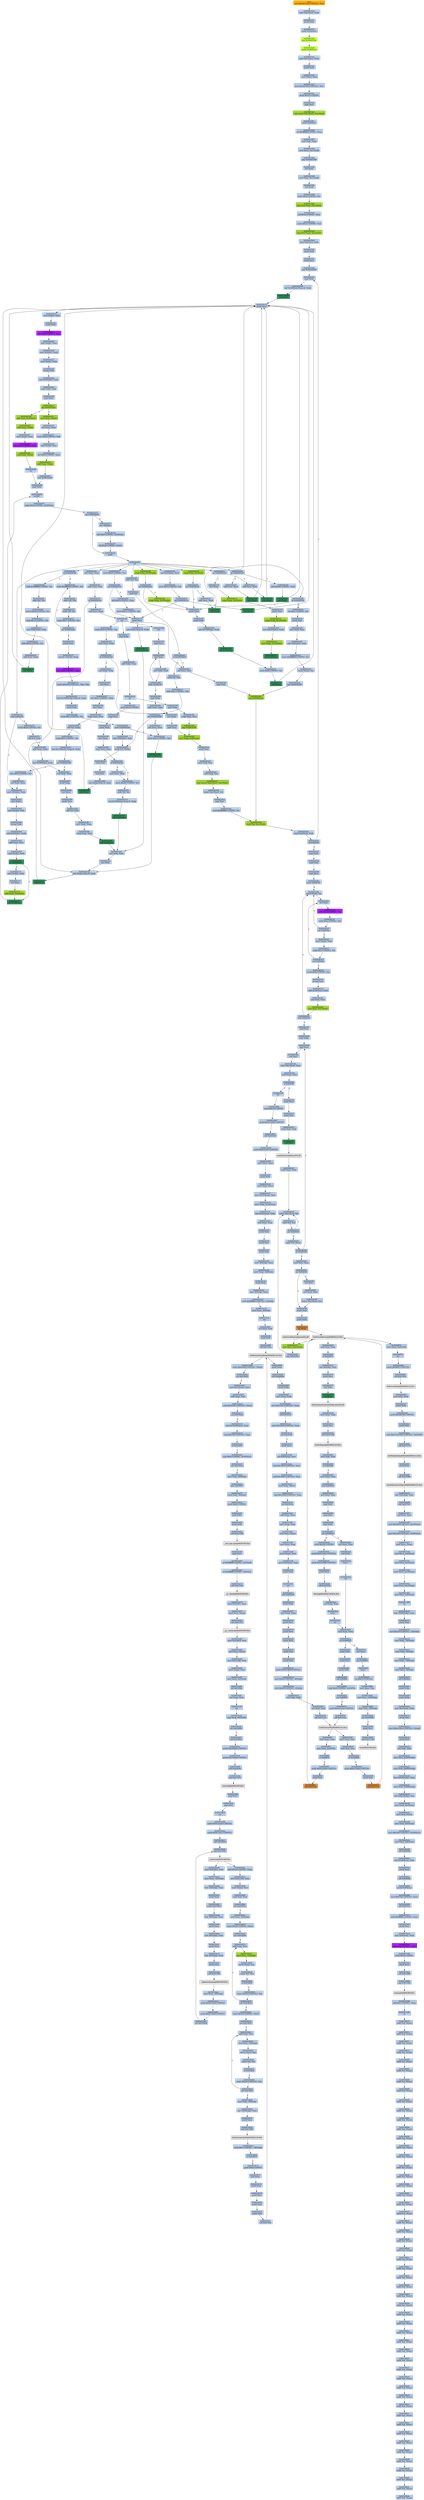 strict digraph G {
	graph [bgcolor=transparent,
		name=G
	];
	node [color=lightsteelblue,
		fillcolor=lightsteelblue,
		shape=rectangle,
		style=filled
	];
	a0x00401018movl_0x4011b0UINT32_esi	[color=lightgrey,
		fillcolor=orange,
		label="start\nmovl $0x4011b0<UINT32>, %esi"];
	a0x0040101dlodsl_ds_esi__eax	[label="0x0040101d\nlodsl %ds:(%esi), %eax"];
	a0x00401018movl_0x4011b0UINT32_esi -> a0x0040101dlodsl_ds_esi__eax	[color="#000000"];
	a0x0040101epushl_eax	[label="0x0040101e\npushl %eax"];
	a0x0040101dlodsl_ds_esi__eax -> a0x0040101epushl_eax	[color="#000000"];
	a0x0040101fpushl_0x34esi_	[label="0x0040101f\npushl 0x34(%esi)"];
	a0x0040101epushl_eax -> a0x0040101fpushl_0x34esi_	[color="#000000"];
	a0x00401022jmp_0x004010a0	[color=olivedrab1,
		fillcolor=olivedrab1,
		label="0x00401022\njmp 0x004010a0"];
	a0x0040101fpushl_0x34esi_ -> a0x00401022jmp_0x004010a0	[color="#000000"];
	a0x004010a0pushl_0x38esi_	[color=olivedrab1,
		fillcolor=olivedrab1,
		label="0x004010a0\npushl 0x38(%esi)"];
	a0x00401022jmp_0x004010a0 -> a0x004010a0pushl_0x38esi_	[color="#000000"];
	a0x004010a3lodsl_ds_esi__eax	[label="0x004010a3\nlodsl %ds:(%esi), %eax"];
	a0x004010a0pushl_0x38esi_ -> a0x004010a3lodsl_ds_esi__eax	[color="#000000"];
	a0x004010a4pushl_eax	[label="0x004010a4\npushl %eax"];
	a0x004010a3lodsl_ds_esi__eax -> a0x004010a4pushl_eax	[color="#000000"];
	a0x004010a5movl_esi__edi	[label="0x004010a5\nmovl (%esi), %edi"];
	a0x004010a4pushl_eax -> a0x004010a5movl_esi__edi	[color="#000000"];
	a0x004010a7movl_0x4330f0UINT32_esi	[label="0x004010a7\nmovl $0x4330f0<UINT32>, %esi"];
	a0x004010a5movl_esi__edi -> a0x004010a7movl_0x4330f0UINT32_esi	[color="#000000"];
	a0x004010acpushl_0x27UINT8	[label="0x004010ac\npushl $0x27<UINT8>"];
	a0x004010a7movl_0x4330f0UINT32_esi -> a0x004010acpushl_0x27UINT8	[color="#000000"];
	a0x004010aepopl_ecx	[label="0x004010ae\npopl %ecx"];
	a0x004010acpushl_0x27UINT8 -> a0x004010aepopl_ecx	[color="#000000"];
	a0x004010afrepz_movsl_ds_esi__es_edi_	[color=yellowgreen,
		fillcolor=yellowgreen,
		label="0x004010af\nrepz movsl %ds:(%esi), %es:(%edi)"];
	a0x004010aepopl_ecx -> a0x004010afrepz_movsl_ds_esi__es_edi_	[color="#000000"];
	a0x004010b1pushl_0x4esi_	[label="0x004010b1\npushl 0x4(%esi)"];
	a0x004010afrepz_movsl_ds_esi__es_edi_ -> a0x004010b1pushl_0x4esi_	[color="#000000"];
	a0x004010b4orl_0xffffffffUINT8_eax	[label="0x004010b4\norl $0xffffffff<UINT8>, %eax"];
	a0x004010b1pushl_0x4esi_ -> a0x004010b4orl_0xffffffffUINT8_eax	[color="#000000"];
	a0x004010b7movl_edi_ebx	[label="0x004010b7\nmovl %edi, %ebx"];
	a0x004010b4orl_0xffffffffUINT8_eax -> a0x004010b7movl_edi_ebx	[color="#000000"];
	a0x004010b9stosl_eax_es_edi_	[label="0x004010b9\nstosl %eax, %es:(%edi)"];
	a0x004010b7movl_edi_ebx -> a0x004010b9stosl_eax_es_edi_	[color="#000000"];
	a0x004010bajmp_0x004010d8	[label="0x004010ba\njmp 0x004010d8"];
	a0x004010b9stosl_eax_es_edi_ -> a0x004010bajmp_0x004010d8	[color="#000000"];
	a0x004010d8incl_eax	[label="0x004010d8\nincl %eax"];
	a0x004010bajmp_0x004010d8 -> a0x004010d8incl_eax	[color="#000000"];
	a0x004010d9stosl_eax_es_edi_	[label="0x004010d9\nstosl %eax, %es:(%edi)"];
	a0x004010d8incl_eax -> a0x004010d9stosl_eax_es_edi_	[color="#000000"];
	a0x004010daincl_eax	[label="0x004010da\nincl %eax"];
	a0x004010d9stosl_eax_es_edi_ -> a0x004010daincl_eax	[color="#000000"];
	a0x004010dbmovb_0x4UINT8_cl	[label="0x004010db\nmovb $0x4<UINT8>, %cl"];
	a0x004010daincl_eax -> a0x004010dbmovb_0x4UINT8_cl	[color="#000000"];
	a0x004010ddrepz_stosl_eax_es_edi_	[color=yellowgreen,
		fillcolor=yellowgreen,
		label="0x004010dd\nrepz stosl %eax, %es:(%edi)"];
	a0x004010dbmovb_0x4UINT8_cl -> a0x004010ddrepz_stosl_eax_es_edi_	[color="#000000"];
	a0x004010dfshll_0xaUINT8_eax	[label="0x004010df\nshll $0xa<UINT8>, %eax"];
	a0x004010ddrepz_stosl_eax_es_edi_ -> a0x004010dfshll_0xaUINT8_eax	[color="#000000"];
	a0x004010e2movb_0x1cUINT8_ch	[label="0x004010e2\nmovb $0x1c<UINT8>, %ch"];
	a0x004010dfshll_0xaUINT8_eax -> a0x004010e2movb_0x1cUINT8_ch	[color="#000000"];
	a0x004010e4repz_stosl_eax_es_edi_	[color=yellowgreen,
		fillcolor=yellowgreen,
		label="0x004010e4\nrepz stosl %eax, %es:(%edi)"];
	a0x004010e2movb_0x1cUINT8_ch -> a0x004010e4repz_stosl_eax_es_edi_	[color="#000000"];
	a0x004010e6movl_0xcesi__edi	[label="0x004010e6\nmovl 0xc(%esi), %edi"];
	a0x004010e4repz_stosl_eax_es_edi_ -> a0x004010e6movl_0xcesi__edi	[color="#000000"];
	a0x004010e9pushl_edi	[label="0x004010e9\npushl %edi"];
	a0x004010e6movl_0xcesi__edi -> a0x004010e9pushl_edi	[color="#000000"];
	a0x004010eapushl_ecx	[label="0x004010ea\npushl %ecx"];
	a0x004010e9pushl_edi -> a0x004010eapushl_ecx	[color="#000000"];
	a0x004010ebjmp_0x0042b263	[label="0x004010eb\njmp 0x0042b263"];
	a0x004010eapushl_ecx -> a0x004010ebjmp_0x0042b263	[color="#000000"];
	a0x0042b263popl_eax	[label="0x0042b263\npopl %eax"];
	a0x004010ebjmp_0x0042b263 -> a0x0042b263popl_eax	[color="#000000"];
	a0x0042b264leal_0x58ebxeax4__edx	[label="0x0042b264\nleal 0x58(%ebx,%eax,4), %edx"];
	a0x0042b263popl_eax -> a0x0042b264leal_0x58ebxeax4__edx	[color="#000000"];
	a0x0042b268call_esi_	[color=seagreen,
		fillcolor=seagreen,
		label="0x0042b268\ncall (%esi)"];
	a0x0042b264leal_0x58ebxeax4__edx -> a0x0042b268call_esi_	[color="#000000"];
	a0x0042b21bpushl_eax	[label="0x0042b21b\npushl %eax"];
	a0x0042b268call_esi_ -> a0x0042b21bpushl_eax	[color="#000000"];
	a0x0042b21cmovl_ebx__eax	[label="0x0042b21c\nmovl (%ebx), %eax"];
	a0x0042b21bpushl_eax -> a0x0042b21cmovl_ebx__eax	[color="#000000"];
	a0x0042b21epushl_edx	[label="0x0042b21e\npushl %edx"];
	a0x0042b21cmovl_ebx__eax -> a0x0042b21epushl_edx	[color="#000000"];
	a0x0042b21fshrl_0xbUINT8_eax	[color=purple,
		fillcolor=purple,
		label="0x0042b21f\nshrl $0xb<UINT8>, %eax"];
	a0x0042b21epushl_edx -> a0x0042b21fshrl_0xbUINT8_eax	[color="#000000"];
	a0x0042b222mull_edx__eax	[label="0x0042b222\nmull (%edx), %eax"];
	a0x0042b21fshrl_0xbUINT8_eax -> a0x0042b222mull_edx__eax	[color="#000000"];
	a0x0042b224movl__4ebx__edx	[label="0x0042b224\nmovl -4(%ebx), %edx"];
	a0x0042b222mull_edx__eax -> a0x0042b224movl__4ebx__edx	[color="#000000"];
	a0x0042b227movl_edx__edx	[label="0x0042b227\nmovl (%edx), %edx"];
	a0x0042b224movl__4ebx__edx -> a0x0042b227movl_edx__edx	[color="#000000"];
	a0x0042b229bswap_edx	[label="0x0042b229\nbswap %edx"];
	a0x0042b227movl_edx__edx -> a0x0042b229bswap_edx	[color="#000000"];
	a0x0042b22bsubl_0x4ebx__edx	[label="0x0042b22b\nsubl 0x4(%ebx), %edx"];
	a0x0042b229bswap_edx -> a0x0042b22bsubl_0x4ebx__edx	[color="#000000"];
	a0x0042b22ecmpl_edx_eax	[label="0x0042b22e\ncmpl %edx, %eax"];
	a0x0042b22bsubl_0x4ebx__edx -> a0x0042b22ecmpl_edx_eax	[color="#000000"];
	a0x0042b230popl_edx	[label="0x0042b230\npopl %edx"];
	a0x0042b22ecmpl_edx_eax -> a0x0042b230popl_edx	[color="#000000"];
	a0x0042b231jbe_0x0042b242	[color=yellowgreen,
		fillcolor=yellowgreen,
		label="0x0042b231\njbe 0x0042b242"];
	a0x0042b230popl_edx -> a0x0042b231jbe_0x0042b242	[color="#000000"];
	a0x0042b233movl_eax_ebx_	[color=yellowgreen,
		fillcolor=yellowgreen,
		label="0x0042b233\nmovl %eax, (%ebx)"];
	a0x0042b231jbe_0x0042b242 -> a0x0042b233movl_eax_ebx_	[color="#000000",
		label=F];
	a0x0042b242addl_eax_0x4ebx_	[color=yellowgreen,
		fillcolor=yellowgreen,
		label="0x0042b242\naddl %eax, 0x4(%ebx)"];
	a0x0042b231jbe_0x0042b242 -> a0x0042b242addl_eax_0x4ebx_	[color="#000000",
		label=T];
	a0x0042b235xorl_eax_eax	[label="0x0042b235\nxorl %eax, %eax"];
	a0x0042b233movl_eax_ebx_ -> a0x0042b235xorl_eax_eax	[color="#000000"];
	a0x0042b237movb_0x8UINT8_ah	[label="0x0042b237\nmovb $0x8<UINT8>, %ah"];
	a0x0042b235xorl_eax_eax -> a0x0042b237movb_0x8UINT8_ah	[color="#000000"];
	a0x0042b239subl_edx__eax	[label="0x0042b239\nsubl (%edx), %eax"];
	a0x0042b237movb_0x8UINT8_ah -> a0x0042b239subl_edx__eax	[color="#000000"];
	a0x0042b23bshrl_0x5UINT8_eax	[label="0x0042b23b\nshrl $0x5<UINT8>, %eax"];
	a0x0042b239subl_edx__eax -> a0x0042b23bshrl_0x5UINT8_eax	[color="#000000"];
	a0x0042b23eaddl_eax_edx_	[color=yellowgreen,
		fillcolor=yellowgreen,
		label="0x0042b23e\naddl %eax, (%edx)"];
	a0x0042b23bshrl_0x5UINT8_eax -> a0x0042b23eaddl_eax_edx_	[color="#000000"];
	a0x0042b240jmp_0x0042b24f	[label="0x0042b240\njmp 0x0042b24f"];
	a0x0042b23eaddl_eax_edx_ -> a0x0042b240jmp_0x0042b24f	[color="#000000"];
	a0x0042b24fpopl_eax	[label="0x0042b24f\npopl %eax"];
	a0x0042b240jmp_0x0042b24f -> a0x0042b24fpopl_eax	[color="#000000"];
	a0x0042b250pushfl_	[label="0x0042b250\npushfl "];
	a0x0042b24fpopl_eax -> a0x0042b250pushfl_	[color="#000000"];
	a0x0042b251cmpb_0x0UINT8_0x3ebx_	[label="0x0042b251\ncmpb $0x0<UINT8>, 0x3(%ebx)"];
	a0x0042b250pushfl_ -> a0x0042b251cmpb_0x0UINT8_0x3ebx_	[color="#000000"];
	a0x0042b255jne_0x0042b261	[label="0x0042b255\njne 0x0042b261"];
	a0x0042b251cmpb_0x0UINT8_0x3ebx_ -> a0x0042b255jne_0x0042b261	[color="#000000"];
	a0x0042b261popfl_	[label="0x0042b261\npopfl "];
	a0x0042b255jne_0x0042b261 -> a0x0042b261popfl_	[color="#000000",
		label=T];
	a0x0042b257incl__4ebx_	[label="0x0042b257\nincl -4(%ebx)"];
	a0x0042b255jne_0x0042b261 -> a0x0042b257incl__4ebx_	[color="#000000",
		label=F];
	a0x0042b262ret	[label="0x0042b262\nret"];
	a0x0042b261popfl_ -> a0x0042b262ret	[color="#000000"];
	a0x0042b26ajb_0x0042b2bb	[label="0x0042b26a\njb 0x0042b2bb"];
	a0x0042b262ret -> a0x0042b26ajb_0x0042b2bb	[color="#000000"];
	a0x0042b1f1adcl_eax_eax	[label="0x0042b1f1\nadcl %eax, %eax"];
	a0x0042b262ret -> a0x0042b1f1adcl_eax_eax	[color="#000000"];
	a0x0042b2ccjae_0x0042b310	[label="0x0042b2cc\njae 0x0042b310"];
	a0x0042b262ret -> a0x0042b2ccjae_0x0042b310	[color="#000000"];
	a0x0042b2d2jb_0x0042b2e8	[label="0x0042b2d2\njb 0x0042b2e8"];
	a0x0042b262ret -> a0x0042b2d2jb_0x0042b2e8	[color="#000000"];
	a0x0042b2d8jb_0x0042b2fe	[label="0x0042b2d8\njb 0x0042b2fe"];
	a0x0042b262ret -> a0x0042b2d8jb_0x0042b2fe	[color="#000000"];
	a0x0042b1feleal_0x4edx__edx	[label="0x0042b1fe\nleal 0x4(%edx), %edx"];
	a0x0042b262ret -> a0x0042b1feleal_0x4edx__edx	[color="#000000"];
	a0x0042b29fadcb_al_al	[label="0x0042b29f\nadcb %al, %al"];
	a0x0042b262ret -> a0x0042b29fadcb_al_al	[color="#000000"];
	a0x0042b37aloop_0x42b35f	[label="0x0042b37a\nloop 0x42b35f"];
	a0x0042b262ret -> a0x0042b37aloop_0x42b35f	[color="#000000"];
	a0x0042b2edxchgl_ebp_0xcebx_	[color=yellowgreen,
		fillcolor=yellowgreen,
		label="0x0042b2ed\nxchgl %ebp, 0xc(%ebx)"];
	a0x0042b262ret -> a0x0042b2edxchgl_ebp_0xcebx_	[color="#000000"];
	a0x0042b2f6xchgl_ebp_0x10ebx_	[color=yellowgreen,
		fillcolor=yellowgreen,
		label="0x0042b2f6\nxchgl %ebp, 0x10(%ebx)"];
	a0x0042b262ret -> a0x0042b2f6xchgl_ebp_0x10ebx_	[color="#000000"];
	a0x0042b207movb_0x9UINT8_al	[label="0x0042b207\nmovb $0x9<UINT8>, %al"];
	a0x0042b262ret -> a0x0042b207movb_0x9UINT8_al	[color="#000000"];
	a0x0042b26caddb_0xfffffffdUINT8_al	[label="0x0042b26c\naddb $0xfffffffd<UINT8>, %al"];
	a0x0042b26ajb_0x0042b2bb -> a0x0042b26caddb_0xfffffffdUINT8_al	[color="#000000",
		label=F];
	a0x0042b2bbaddb_0xfffffff9UINT8_al	[label="0x0042b2bb\naddb $0xfffffff9<UINT8>, %al"];
	a0x0042b26ajb_0x0042b2bb -> a0x0042b2bbaddb_0xfffffff9UINT8_al	[color="#000000",
		label=T];
	a0x0042b26esbbb_dl_dl	[label="0x0042b26e\nsbbb %dl, %dl"];
	a0x0042b26caddb_0xfffffffdUINT8_al -> a0x0042b26esbbb_dl_dl	[color="#000000"];
	a0x0042b270andb_dl_al	[label="0x0042b270\nandb %dl, %al"];
	a0x0042b26esbbb_dl_dl -> a0x0042b270andb_dl_al	[color="#000000"];
	a0x0042b272cmpb_0x7UINT8_al	[label="0x0042b272\ncmpb $0x7<UINT8>, %al"];
	a0x0042b270andb_dl_al -> a0x0042b272cmpb_0x7UINT8_al	[color="#000000"];
	a0x0042b274jae_0x0042b26c	[label="0x0042b274\njae 0x0042b26c"];
	a0x0042b272cmpb_0x7UINT8_al -> a0x0042b274jae_0x0042b26c	[color="#000000"];
	a0x0042b274jae_0x0042b26c -> a0x0042b26caddb_0xfffffffdUINT8_al	[color="#000000",
		label=T];
	a0x0042b276pushl_eax	[label="0x0042b276\npushl %eax"];
	a0x0042b274jae_0x0042b26c -> a0x0042b276pushl_eax	[color="#000000",
		label=F];
	a0x0042b277movzbl__1edi__ebp	[label="0x0042b277\nmovzbl -1(%edi), %ebp"];
	a0x0042b276pushl_eax -> a0x0042b277movzbl__1edi__ebp	[color="#000000"];
	a0x0042b27bshrl_0x5UINT8_ebp	[color=purple,
		fillcolor=purple,
		label="0x0042b27b\nshrl $0x5<UINT8>, %ebp"];
	a0x0042b277movzbl__1edi__ebp -> a0x0042b27bshrl_0x5UINT8_ebp	[color="#000000"];
	a0x0042b27eimulw_0x300UINT16_bp_bp	[label="0x0042b27e\nimulw $0x300<UINT16>, %bp, %bp"];
	a0x0042b27bshrl_0x5UINT8_ebp -> a0x0042b27eimulw_0x300UINT16_bp_bp	[color="#000000"];
	a0x0042b283leal_0x1008ebxebp4__ebp	[label="0x0042b283\nleal 0x1008(%ebx,%ebp,4), %ebp"];
	a0x0042b27eimulw_0x300UINT16_bp_bp -> a0x0042b283leal_0x1008ebxebp4__ebp	[color="#000000"];
	a0x0042b28apushl_edi	[label="0x0042b28a\npushl %edi"];
	a0x0042b283leal_0x1008ebxebp4__ebp -> a0x0042b28apushl_edi	[color="#000000"];
	a0x0042b28bmovb_0x1UINT8_al	[label="0x0042b28b\nmovb $0x1<UINT8>, %al"];
	a0x0042b28apushl_edi -> a0x0042b28bmovb_0x1UINT8_al	[color="#000000"];
	a0x0042b28djecxz_0x0042b2ae	[label="0x0042b28d\njecxz 0x0042b2ae"];
	a0x0042b28bmovb_0x1UINT8_al -> a0x0042b28djecxz_0x0042b2ae	[color="#000000"];
	a0x0042b2aemovb_0x1UINT8_ch	[label="0x0042b2ae\nmovb $0x1<UINT8>, %ch"];
	a0x0042b28djecxz_0x0042b2ae -> a0x0042b2aemovb_0x1UINT8_ch	[color="#000000",
		label=T];
	a0x0042b28fsubl_0x8ebx__edi	[label="0x0042b28f\nsubl 0x8(%ebx), %edi"];
	a0x0042b28djecxz_0x0042b2ae -> a0x0042b28fsubl_0x8ebx__edi	[color="#000000",
		label=F];
	a0x0042b2b0call_0x50esi_	[color=seagreen,
		fillcolor=seagreen,
		label="0x0042b2b0\ncall 0x50(%esi)"];
	a0x0042b2aemovb_0x1UINT8_ch -> a0x0042b2b0call_0x50esi_	[color="#000000"];
	a0x0042b1ebleal_ebpeax4__edx	[label="0x0042b1eb\nleal (%ebp,%eax,4), %edx"];
	a0x0042b2b0call_0x50esi_ -> a0x0042b1ebleal_ebpeax4__edx	[color="#000000"];
	a0x0042b1efcall_esi_	[color=seagreen,
		fillcolor=seagreen,
		label="0x0042b1ef\ncall (%esi)"];
	a0x0042b1ebleal_ebpeax4__edx -> a0x0042b1efcall_esi_	[color="#000000"];
	a0x0042b1efcall_esi_ -> a0x0042b21bpushl_eax	[color="#000000"];
	a0x0042b1f3cmpl_ecx_eax	[label="0x0042b1f3\ncmpl %ecx, %eax"];
	a0x0042b1f1adcl_eax_eax -> a0x0042b1f3cmpl_ecx_eax	[color="#000000"];
	a0x0042b1f5jb_0x0042b1eb	[label="0x0042b1f5\njb 0x0042b1eb"];
	a0x0042b1f3cmpl_ecx_eax -> a0x0042b1f5jb_0x0042b1eb	[color="#000000"];
	a0x0042b1f5jb_0x0042b1eb -> a0x0042b1ebleal_ebpeax4__edx	[color="#000000",
		label=T];
	a0x0042b1f7subl_ecx_eax	[label="0x0042b1f7\nsubl %ecx, %eax"];
	a0x0042b1f5jb_0x0042b1eb -> a0x0042b1f7subl_ecx_eax	[color="#000000",
		label=F];
	a0x0042b245subl_eax_ebx_	[color=yellowgreen,
		fillcolor=yellowgreen,
		label="0x0042b245\nsubl %eax, (%ebx)"];
	a0x0042b242addl_eax_0x4ebx_ -> a0x0042b245subl_eax_ebx_	[color="#000000"];
	a0x0042b247movl_edx__eax	[label="0x0042b247\nmovl (%edx), %eax"];
	a0x0042b245subl_eax_ebx_ -> a0x0042b247movl_edx__eax	[color="#000000"];
	a0x0042b249shrl_0x5UINT8_eax	[color=purple,
		fillcolor=purple,
		label="0x0042b249\nshrl $0x5<UINT8>, %eax"];
	a0x0042b247movl_edx__eax -> a0x0042b249shrl_0x5UINT8_eax	[color="#000000"];
	a0x0042b24csubl_eax_edx_	[color=yellowgreen,
		fillcolor=yellowgreen,
		label="0x0042b24c\nsubl %eax, (%edx)"];
	a0x0042b249shrl_0x5UINT8_eax -> a0x0042b24csubl_eax_edx_	[color="#000000"];
	a0x0042b24estc_	[label="0x0042b24e\nstc "];
	a0x0042b24csubl_eax_edx_ -> a0x0042b24estc_	[color="#000000"];
	a0x0042b24estc_ -> a0x0042b24fpopl_eax	[color="#000000"];
	a0x0042b25ashll_0x8UINT8_0x4ebx_	[label="0x0042b25a\nshll $0x8<UINT8>, 0x4(%ebx)"];
	a0x0042b257incl__4ebx_ -> a0x0042b25ashll_0x8UINT8_0x4ebx_	[color="#000000"];
	a0x0042b25eshll_0x8UINT8_ebx_	[label="0x0042b25e\nshll $0x8<UINT8>, (%ebx)"];
	a0x0042b25ashll_0x8UINT8_0x4ebx_ -> a0x0042b25eshll_0x8UINT8_ebx_	[color="#000000"];
	a0x0042b25eshll_0x8UINT8_ebx_ -> a0x0042b261popfl_	[color="#000000"];
	a0x0042b1f9ret	[label="0x0042b1f9\nret"];
	a0x0042b1f7subl_ecx_eax -> a0x0042b1f9ret	[color="#000000"];
	a0x0042b2b3xorl_ecx_ecx	[label="0x0042b2b3\nxorl %ecx, %ecx"];
	a0x0042b1f9ret -> a0x0042b2b3xorl_ecx_ecx	[color="#000000"];
	a0x0042b217popl_ebp	[label="0x0042b217\npopl %ebp"];
	a0x0042b1f9ret -> a0x0042b217popl_ebp	[color="#000000"];
	a0x0042b33dcmpb_0x4UINT8_al	[label="0x0042b33d\ncmpb $0x4<UINT8>, %al"];
	a0x0042b1f9ret -> a0x0042b33dcmpb_0x4UINT8_al	[color="#000000"];
	a0x0042b392cltd_	[label="0x0042b392\ncltd "];
	a0x0042b1f9ret -> a0x0042b392cltd_	[color="#000000"];
	a0x0042b2b5popl_edi	[label="0x0042b2b5\npopl %edi"];
	a0x0042b2b3xorl_ecx_ecx -> a0x0042b2b5popl_edi	[color="#000000"];
	a0x0042b2b6jmp_0x0042b3ad	[color=yellowgreen,
		fillcolor=yellowgreen,
		label="0x0042b2b6\njmp 0x0042b3ad"];
	a0x0042b2b5popl_edi -> a0x0042b2b6jmp_0x0042b3ad	[color="#000000"];
	a0x0042b3adstosb_al_es_edi_	[color=yellowgreen,
		fillcolor=yellowgreen,
		label="0x0042b3ad\nstosb %al, %es:(%edi)"];
	a0x0042b2b6jmp_0x0042b3ad -> a0x0042b3adstosb_al_es_edi_	[color="#000000"];
	a0x0042b3aecmpl_0x34esi__edi	[label="0x0042b3ae\ncmpl 0x34(%esi), %edi"];
	a0x0042b3adstosb_al_es_edi_ -> a0x0042b3aecmpl_0x34esi__edi	[color="#000000"];
	a0x0042b3b1jb_0x42b263	[label="0x0042b3b1\njb 0x42b263"];
	a0x0042b3aecmpl_0x34esi__edi -> a0x0042b3b1jb_0x42b263	[color="#000000"];
	a0x0042b3b1jb_0x42b263 -> a0x0042b263popl_eax	[color="#000000",
		label=T];
	a0x0042b3b7popl_eax	[label="0x0042b3b7\npopl %eax"];
	a0x0042b3b1jb_0x42b263 -> a0x0042b3b7popl_eax	[color="#000000",
		label=F];
	a0x0042b2bdsbbb_al_al	[label="0x0042b2bd\nsbbb %al, %al"];
	a0x0042b2bbaddb_0xfffffff9UINT8_al -> a0x0042b2bdsbbb_al_al	[color="#000000"];
	a0x0042b2bfmovb_0x30UINT8_cl	[label="0x0042b2bf\nmovb $0x30<UINT8>, %cl"];
	a0x0042b2bdsbbb_al_al -> a0x0042b2bfmovb_0x30UINT8_cl	[color="#000000"];
	a0x0042b2c1andb_0x3UINT8_al	[label="0x0042b2c1\nandb $0x3<UINT8>, %al"];
	a0x0042b2bfmovb_0x30UINT8_cl -> a0x0042b2c1andb_0x3UINT8_al	[color="#000000"];
	a0x0042b2c3movl_0x8ebx__ebp	[label="0x0042b2c3\nmovl 0x8(%ebx), %ebp"];
	a0x0042b2c1andb_0x3UINT8_al -> a0x0042b2c3movl_0x8ebx__ebp	[color="#000000"];
	a0x0042b2c6addb_0x8UINT8_al	[label="0x0042b2c6\naddb $0x8<UINT8>, %al"];
	a0x0042b2c3movl_0x8ebx__ebp -> a0x0042b2c6addb_0x8UINT8_al	[color="#000000"];
	a0x0042b2c8addl_ecx_edx	[label="0x0042b2c8\naddl %ecx, %edx"];
	a0x0042b2c6addb_0x8UINT8_al -> a0x0042b2c8addl_ecx_edx	[color="#000000"];
	a0x0042b2cacall_esi_	[color=seagreen,
		fillcolor=seagreen,
		label="0x0042b2ca\ncall (%esi)"];
	a0x0042b2c8addl_ecx_edx -> a0x0042b2cacall_esi_	[color="#000000"];
	a0x0042b2cacall_esi_ -> a0x0042b21bpushl_eax	[color="#000000"];
	a0x0042b2ceaddl_ecx_edx	[label="0x0042b2ce\naddl %ecx, %edx"];
	a0x0042b2ccjae_0x0042b310 -> a0x0042b2ceaddl_ecx_edx	[color="#000000",
		label=F];
	a0x0042b310decl_eax	[label="0x0042b310\ndecl %eax"];
	a0x0042b2ccjae_0x0042b310 -> a0x0042b310decl_eax	[color="#000000",
		label=T];
	a0x0042b2d0call_esi_	[color=seagreen,
		fillcolor=seagreen,
		label="0x0042b2d0\ncall (%esi)"];
	a0x0042b2ceaddl_ecx_edx -> a0x0042b2d0call_esi_	[color="#000000"];
	a0x0042b2d0call_esi_ -> a0x0042b21bpushl_eax	[color="#000000"];
	a0x0042b2d4addl_ecx_edx	[label="0x0042b2d4\naddl %ecx, %edx"];
	a0x0042b2d2jb_0x0042b2e8 -> a0x0042b2d4addl_ecx_edx	[color="#000000",
		label=F];
	a0x0042b2e8addl_0x60UINT8_edx	[label="0x0042b2e8\naddl $0x60<UINT8>, %edx"];
	a0x0042b2d2jb_0x0042b2e8 -> a0x0042b2e8addl_0x60UINT8_edx	[color="#000000",
		label=T];
	a0x0042b2d6call_esi_	[color=seagreen,
		fillcolor=seagreen,
		label="0x0042b2d6\ncall (%esi)"];
	a0x0042b2d4addl_ecx_edx -> a0x0042b2d6call_esi_	[color="#000000"];
	a0x0042b2d6call_esi_ -> a0x0042b21bpushl_eax	[color="#000000"];
	a0x0042b2fepushl_eax	[label="0x0042b2fe\npushl %eax"];
	a0x0042b2d8jb_0x0042b2fe -> a0x0042b2fepushl_eax	[color="#000000",
		label=T];
	a0x0042b2daorb_0x1UINT8_al	[label="0x0042b2da\norb $0x1<UINT8>, %al"];
	a0x0042b2d8jb_0x0042b2fe -> a0x0042b2daorb_0x1UINT8_al	[color="#000000",
		label=F];
	a0x0042b2ffpushl_ebp	[label="0x0042b2ff\npushl %ebp"];
	a0x0042b2fepushl_eax -> a0x0042b2ffpushl_ebp	[color="#000000"];
	a0x0042b300leal_0x778ebx__edx	[label="0x0042b300\nleal 0x778(%ebx), %edx"];
	a0x0042b2ffpushl_ebp -> a0x0042b300leal_0x778ebx__edx	[color="#000000"];
	a0x0042b306call_0x54esi_	[color=seagreen,
		fillcolor=seagreen,
		label="0x0042b306\ncall 0x54(%esi)"];
	a0x0042b300leal_0x778ebx__edx -> a0x0042b306call_0x54esi_	[color="#000000"];
	a0x0042b1famovb_0x8UINT8_cl	[label="0x0042b1fa\nmovb $0x8<UINT8>, %cl"];
	a0x0042b306call_0x54esi_ -> a0x0042b1famovb_0x8UINT8_cl	[color="#000000"];
	a0x0042b1fccall_esi_	[color=seagreen,
		fillcolor=seagreen,
		label="0x0042b1fc\ncall (%esi)"];
	a0x0042b1famovb_0x8UINT8_cl -> a0x0042b1fccall_esi_	[color="#000000"];
	a0x0042b1fccall_esi_ -> a0x0042b21bpushl_eax	[color="#000000"];
	a0x0042b201movb_0x1UINT8_al	[label="0x0042b201\nmovb $0x1<UINT8>, %al"];
	a0x0042b1feleal_0x4edx__edx -> a0x0042b201movb_0x1UINT8_al	[color="#000000"];
	a0x0042b203jae_0x0042b210	[label="0x0042b203\njae 0x0042b210"];
	a0x0042b201movb_0x1UINT8_al -> a0x0042b203jae_0x0042b210	[color="#000000"];
	a0x0042b210pushl_eax	[label="0x0042b210\npushl %eax"];
	a0x0042b203jae_0x0042b210 -> a0x0042b210pushl_eax	[color="#000000",
		label=T];
	a0x0042b205call_esi_	[color=seagreen,
		fillcolor=seagreen,
		label="0x0042b205\ncall (%esi)"];
	a0x0042b203jae_0x0042b210 -> a0x0042b205call_esi_	[color="#000000",
		label=F];
	a0x0042b211leal_edxeax4__ebp	[label="0x0042b211\nleal (%edx,%eax,4), %ebp"];
	a0x0042b210pushl_eax -> a0x0042b211leal_edxeax4__ebp	[color="#000000"];
	a0x0042b214call_0x4cesi_	[color=seagreen,
		fillcolor=seagreen,
		label="0x0042b214\ncall 0x4c(%esi)"];
	a0x0042b211leal_edxeax4__ebp -> a0x0042b214call_0x4cesi_	[color="#000000"];
	a0x0042b1e8xorl_eax_eax	[label="0x0042b1e8\nxorl %eax, %eax"];
	a0x0042b214call_0x4cesi_ -> a0x0042b1e8xorl_eax_eax	[color="#000000"];
	a0x0042b1eaincl_eax	[label="0x0042b1ea\nincl %eax"];
	a0x0042b1e8xorl_eax_eax -> a0x0042b1eaincl_eax	[color="#000000"];
	a0x0042b1eaincl_eax -> a0x0042b1ebleal_ebpeax4__edx	[color="#000000"];
	a0x0042b218addl_ebp_eax	[label="0x0042b218\naddl %ebp, %eax"];
	a0x0042b217popl_ebp -> a0x0042b218addl_ebp_eax	[color="#000000"];
	a0x0042b21aret	[label="0x0042b21a\nret"];
	a0x0042b218addl_ebp_eax -> a0x0042b21aret	[color="#000000"];
	a0x0042b309popl_ebp	[label="0x0042b309\npopl %ebp"];
	a0x0042b21aret -> a0x0042b309popl_ebp	[color="#000000"];
	a0x0042b324pushl_0x3UINT8	[label="0x0042b324\npushl $0x3<UINT8>"];
	a0x0042b21aret -> a0x0042b324pushl_0x3UINT8	[color="#000000"];
	a0x0042b30axchgl_eax_ecx	[label="0x0042b30a\nxchgl %eax, %ecx"];
	a0x0042b309popl_ebp -> a0x0042b30axchgl_eax_ecx	[color="#000000"];
	a0x0042b30bjmp_0x0042b39f	[color=yellowgreen,
		fillcolor=yellowgreen,
		label="0x0042b30b\njmp 0x0042b39f"];
	a0x0042b30axchgl_eax_ecx -> a0x0042b30bjmp_0x0042b39f	[color="#000000"];
	a0x0042b39fmovl_ebp_0x8ebx_	[color=yellowgreen,
		fillcolor=yellowgreen,
		label="0x0042b39f\nmovl %ebp, 0x8(%ebx)"];
	a0x0042b30bjmp_0x0042b39f -> a0x0042b39fmovl_ebp_0x8ebx_	[color="#000000"];
	a0x0042b3a2pushl_esi	[label="0x0042b3a2\npushl %esi"];
	a0x0042b39fmovl_ebp_0x8ebx_ -> a0x0042b3a2pushl_esi	[color="#000000"];
	a0x0042b3a3movl_edi_esi	[label="0x0042b3a3\nmovl %edi, %esi"];
	a0x0042b3a2pushl_esi -> a0x0042b3a3movl_edi_esi	[color="#000000"];
	a0x0042b3a5subl_ebp_esi	[label="0x0042b3a5\nsubl %ebp, %esi"];
	a0x0042b3a3movl_edi_esi -> a0x0042b3a5subl_ebp_esi	[color="#000000"];
	a0x0042b3a7repz_movsb_ds_esi__es_edi_	[color=yellowgreen,
		fillcolor=yellowgreen,
		label="0x0042b3a7\nrepz movsb %ds:(%esi), %es:(%edi)"];
	a0x0042b3a5subl_ebp_esi -> a0x0042b3a7repz_movsb_ds_esi__es_edi_	[color="#000000"];
	a0x0042b3a9lodsb_ds_esi__al	[label="0x0042b3a9\nlodsb %ds:(%esi), %al"];
	a0x0042b3a7repz_movsb_ds_esi__es_edi_ -> a0x0042b3a9lodsb_ds_esi__al	[color="#000000"];
	a0x0042b3aapopl_esi	[label="0x0042b3aa\npopl %esi"];
	a0x0042b3a9lodsb_ds_esi__al -> a0x0042b3aapopl_esi	[color="#000000"];
	a0x0042b3abmovb_0xffffff80UINT8_cl	[label="0x0042b3ab\nmovb $0xffffff80<UINT8>, %cl"];
	a0x0042b3aapopl_esi -> a0x0042b3abmovb_0xffffff80UINT8_cl	[color="#000000"];
	a0x0042b3abmovb_0xffffff80UINT8_cl -> a0x0042b3adstosb_al_es_edi_	[color="#000000"];
	a0x0042b292testb_cl_edi_	[label="0x0042b292\ntestb %cl, (%edi)"];
	a0x0042b28fsubl_0x8ebx__edi -> a0x0042b292testb_cl_edi_	[color="#000000"];
	a0x0042b294setne_ah	[label="0x0042b294\nsetne %ah"];
	a0x0042b292testb_cl_edi_ -> a0x0042b294setne_ah	[color="#000000"];
	a0x0042b297incb_ah	[label="0x0042b297\nincb %ah"];
	a0x0042b294setne_ah -> a0x0042b297incb_ah	[color="#000000"];
	a0x0042b299leal_ebpeax4__edx	[label="0x0042b299\nleal (%ebp,%eax,4), %edx"];
	a0x0042b297incb_ah -> a0x0042b299leal_ebpeax4__edx	[color="#000000"];
	a0x0042b29dcall_esi_	[color=seagreen,
		fillcolor=seagreen,
		label="0x0042b29d\ncall (%esi)"];
	a0x0042b299leal_ebpeax4__edx -> a0x0042b29dcall_esi_	[color="#000000"];
	a0x0042b29dcall_esi_ -> a0x0042b21bpushl_eax	[color="#000000"];
	a0x0042b2a1shrb_cl	[label="0x0042b2a1\nshrb %cl"];
	a0x0042b29fadcb_al_al -> a0x0042b2a1shrb_cl	[color="#000000"];
	a0x0042b2a3je_0x0042b2b3	[label="0x0042b2a3\nje 0x0042b2b3"];
	a0x0042b2a1shrb_cl -> a0x0042b2a3je_0x0042b2b3	[color="#000000"];
	a0x0042b2a3je_0x0042b2b3 -> a0x0042b2b3xorl_ecx_ecx	[color="#000000",
		label=T];
	a0x0042b2a5subb_al_ah	[label="0x0042b2a5\nsubb %al, %ah"];
	a0x0042b2a3je_0x0042b2b3 -> a0x0042b2a5subb_al_ah	[color="#000000",
		label=F];
	a0x0042b2a7andb_0x1UINT8_ah	[label="0x0042b2a7\nandb $0x1<UINT8>, %ah"];
	a0x0042b2a5subb_al_ah -> a0x0042b2a7andb_0x1UINT8_ah	[color="#000000"];
	a0x0042b2aajne_0x0042b292	[label="0x0042b2aa\njne 0x0042b292"];
	a0x0042b2a7andb_0x1UINT8_ah -> a0x0042b2aajne_0x0042b292	[color="#000000"];
	a0x0042b2aajne_0x0042b292 -> a0x0042b292testb_cl_edi_	[color="#000000",
		label=T];
	a0x0042b2acxorl_ecx_ecx	[label="0x0042b2ac\nxorl %ecx, %ecx"];
	a0x0042b2aajne_0x0042b292 -> a0x0042b2acxorl_ecx_ecx	[color="#000000",
		label=F];
	a0x0042b2acxorl_ecx_ecx -> a0x0042b2aemovb_0x1UINT8_ch	[color="#000000"];
	a0x0042b311xchgl_ebp_0xcebx_	[color=yellowgreen,
		fillcolor=yellowgreen,
		label="0x0042b311\nxchgl %ebp, 0xc(%ebx)"];
	a0x0042b310decl_eax -> a0x0042b311xchgl_ebp_0xcebx_	[color="#000000"];
	a0x0042b314pushl_eax	[label="0x0042b314\npushl %eax"];
	a0x0042b311xchgl_ebp_0xcebx_ -> a0x0042b314pushl_eax	[color="#000000"];
	a0x0042b315xchgl_ebp_0x10ebx_	[color=yellowgreen,
		fillcolor=yellowgreen,
		label="0x0042b315\nxchgl %ebp, 0x10(%ebx)"];
	a0x0042b314pushl_eax -> a0x0042b315xchgl_ebp_0x10ebx_	[color="#000000"];
	a0x0042b318leal_0xbc0ebx__edx	[label="0x0042b318\nleal 0xbc0(%ebx), %edx"];
	a0x0042b315xchgl_ebp_0x10ebx_ -> a0x0042b318leal_0xbc0ebx__edx	[color="#000000"];
	a0x0042b31emovl_ebp_0x14ebx_	[color=yellowgreen,
		fillcolor=yellowgreen,
		label="0x0042b31e\nmovl %ebp, 0x14(%ebx)"];
	a0x0042b318leal_0xbc0ebx__edx -> a0x0042b31emovl_ebp_0x14ebx_	[color="#000000"];
	a0x0042b321call_0x54esi_	[color=seagreen,
		fillcolor=seagreen,
		label="0x0042b321\ncall 0x54(%esi)"];
	a0x0042b31emovl_ebp_0x14ebx_ -> a0x0042b321call_0x54esi_	[color="#000000"];
	a0x0042b321call_0x54esi_ -> a0x0042b1famovb_0x8UINT8_cl	[color="#000000"];
	a0x0042b326popl_ecx	[label="0x0042b326\npopl %ecx"];
	a0x0042b324pushl_0x3UINT8 -> a0x0042b326popl_ecx	[color="#000000"];
	a0x0042b327pushl_eax	[label="0x0042b327\npushl %eax"];
	a0x0042b326popl_ecx -> a0x0042b327pushl_eax	[color="#000000"];
	a0x0042b328decl_eax	[label="0x0042b328\ndecl %eax"];
	a0x0042b327pushl_eax -> a0x0042b328decl_eax	[color="#000000"];
	a0x0042b329cmpl_ecx_eax	[label="0x0042b329\ncmpl %ecx, %eax"];
	a0x0042b328decl_eax -> a0x0042b329cmpl_ecx_eax	[color="#000000"];
	a0x0042b32bjb_0x0042b32f	[label="0x0042b32b\njb 0x0042b32f"];
	a0x0042b329cmpl_ecx_eax -> a0x0042b32bjb_0x0042b32f	[color="#000000"];
	a0x0042b32fmovb_0x40UINT8_cl	[label="0x0042b32f\nmovb $0x40<UINT8>, %cl"];
	a0x0042b32bjb_0x0042b32f -> a0x0042b32fmovb_0x40UINT8_cl	[color="#000000",
		label=T];
	a0x0042b32dmovl_ecx_eax	[label="0x0042b32d\nmovl %ecx, %eax"];
	a0x0042b32bjb_0x0042b32f -> a0x0042b32dmovl_ecx_eax	[color="#000000",
		label=F];
	a0x0042b331mulb_cl_al	[label="0x0042b331\nmulb %cl, %al"];
	a0x0042b32fmovb_0x40UINT8_cl -> a0x0042b331mulb_cl_al	[color="#000000"];
	a0x0042b333leal_0x378ebxeax4__ebp	[label="0x0042b333\nleal 0x378(%ebx,%eax,4), %ebp"];
	a0x0042b331mulb_cl_al -> a0x0042b333leal_0x378ebxeax4__ebp	[color="#000000"];
	a0x0042b33acall_0x4cesi_	[color=seagreen,
		fillcolor=seagreen,
		label="0x0042b33a\ncall 0x4c(%esi)"];
	a0x0042b333leal_0x378ebxeax4__ebp -> a0x0042b33acall_0x4cesi_	[color="#000000"];
	a0x0042b33acall_0x4cesi_ -> a0x0042b1e8xorl_eax_eax	[color="#000000"];
	a0x0042b33fmovl_eax_ebp	[label="0x0042b33f\nmovl %eax, %ebp"];
	a0x0042b33dcmpb_0x4UINT8_al -> a0x0042b33fmovl_eax_ebp	[color="#000000"];
	a0x0042b341jb_0x0042b39d	[label="0x0042b341\njb 0x0042b39d"];
	a0x0042b33fmovl_eax_ebp -> a0x0042b341jb_0x0042b39d	[color="#000000"];
	a0x0042b343xorl_ebp_ebp	[label="0x0042b343\nxorl %ebp, %ebp"];
	a0x0042b341jb_0x0042b39d -> a0x0042b343xorl_ebp_ebp	[color="#000000",
		label=F];
	a0x0042b39dincl_ebp	[label="0x0042b39d\nincl %ebp"];
	a0x0042b341jb_0x0042b39d -> a0x0042b39dincl_ebp	[color="#000000",
		label=T];
	a0x0042b345shrl_eax	[label="0x0042b345\nshrl %eax"];
	a0x0042b343xorl_ebp_ebp -> a0x0042b345shrl_eax	[color="#000000"];
	a0x0042b347adcl_0x2UINT8_ebp	[label="0x0042b347\nadcl $0x2<UINT8>, %ebp"];
	a0x0042b345shrl_eax -> a0x0042b347adcl_0x2UINT8_ebp	[color="#000000"];
	a0x0042b34adecl_eax	[label="0x0042b34a\ndecl %eax"];
	a0x0042b347adcl_0x2UINT8_ebp -> a0x0042b34adecl_eax	[color="#000000"];
	a0x0042b34bxchgl_eax_ecx	[label="0x0042b34b\nxchgl %eax, %ecx"];
	a0x0042b34adecl_eax -> a0x0042b34bxchgl_eax_ecx	[color="#000000"];
	a0x0042b34cshll_cl_ebp	[label="0x0042b34c\nshll %cl, %ebp"];
	a0x0042b34bxchgl_eax_ecx -> a0x0042b34cshll_cl_ebp	[color="#000000"];
	a0x0042b34ecmpb_0x5UINT8_cl	[label="0x0042b34e\ncmpb $0x5<UINT8>, %cl"];
	a0x0042b34cshll_cl_ebp -> a0x0042b34ecmpb_0x5UINT8_cl	[color="#000000"];
	a0x0042b351leal_0x178ebxebp4__edx	[label="0x0042b351\nleal 0x178(%ebx,%ebp,4), %edx"];
	a0x0042b34ecmpb_0x5UINT8_cl -> a0x0042b351leal_0x178ebxebp4__edx	[color="#000000"];
	a0x0042b358jbe_0x0042b385	[label="0x0042b358\njbe 0x0042b385"];
	a0x0042b351leal_0x178ebxebp4__edx -> a0x0042b358jbe_0x0042b385	[color="#000000"];
	a0x0042b385xorl_eax_eax	[label="0x0042b385\nxorl %eax, %eax"];
	a0x0042b358jbe_0x0042b385 -> a0x0042b385xorl_eax_eax	[color="#000000",
		label=T];
	a0x0042b35asubb_0x4UINT8_cl	[label="0x0042b35a\nsubb $0x4<UINT8>, %cl"];
	a0x0042b358jbe_0x0042b385 -> a0x0042b35asubb_0x4UINT8_cl	[color="#000000",
		label=F];
	a0x0042b387pushl_ebp	[label="0x0042b387\npushl %ebp"];
	a0x0042b385xorl_eax_eax -> a0x0042b387pushl_ebp	[color="#000000"];
	a0x0042b388incl_eax	[label="0x0042b388\nincl %eax"];
	a0x0042b387pushl_ebp -> a0x0042b388incl_eax	[color="#000000"];
	a0x0042b389pushl_ecx	[label="0x0042b389\npushl %ecx"];
	a0x0042b388incl_eax -> a0x0042b389pushl_ecx	[color="#000000"];
	a0x0042b38ashll_cl_eax	[label="0x0042b38a\nshll %cl, %eax"];
	a0x0042b389pushl_ecx -> a0x0042b38ashll_cl_eax	[color="#000000"];
	a0x0042b38cmovl_edx_ebp	[label="0x0042b38c\nmovl %edx, %ebp"];
	a0x0042b38ashll_cl_eax -> a0x0042b38cmovl_edx_ebp	[color="#000000"];
	a0x0042b38exchgl_eax_ecx	[label="0x0042b38e\nxchgl %eax, %ecx"];
	a0x0042b38cmovl_edx_ebp -> a0x0042b38exchgl_eax_ecx	[color="#000000"];
	a0x0042b38fcall_0x4cesi_	[color=seagreen,
		fillcolor=seagreen,
		label="0x0042b38f\ncall 0x4c(%esi)"];
	a0x0042b38exchgl_eax_ecx -> a0x0042b38fcall_0x4cesi_	[color="#000000"];
	a0x0042b38fcall_0x4cesi_ -> a0x0042b1e8xorl_eax_eax	[color="#000000"];
	a0x0042b393popl_ecx	[label="0x0042b393\npopl %ecx"];
	a0x0042b392cltd_ -> a0x0042b393popl_ecx	[color="#000000"];
	a0x0042b394shrl_eax	[label="0x0042b394\nshrl %eax"];
	a0x0042b393popl_ecx -> a0x0042b394shrl_eax	[color="#000000"];
	a0x0042b396adcl_edx_edx	[label="0x0042b396\nadcl %edx, %edx"];
	a0x0042b394shrl_eax -> a0x0042b396adcl_edx_edx	[color="#000000"];
	a0x0042b398loop_0x42b394	[label="0x0042b398\nloop 0x42b394"];
	a0x0042b396adcl_edx_edx -> a0x0042b398loop_0x42b394	[color="#000000"];
	a0x0042b398loop_0x42b394 -> a0x0042b394shrl_eax	[color="#000000",
		label=T];
	a0x0042b39apopl_ebp	[label="0x0042b39a\npopl %ebp"];
	a0x0042b398loop_0x42b394 -> a0x0042b39apopl_ebp	[color="#000000",
		label=F];
	a0x0042b39baddl_edx_ebp	[label="0x0042b39b\naddl %edx, %ebp"];
	a0x0042b39apopl_ebp -> a0x0042b39baddl_edx_ebp	[color="#000000"];
	a0x0042b39baddl_edx_ebp -> a0x0042b39dincl_ebp	[color="#000000"];
	a0x0042b39epopl_ecx	[label="0x0042b39e\npopl %ecx"];
	a0x0042b39dincl_ebp -> a0x0042b39epopl_ecx	[color="#000000"];
	a0x0042b39epopl_ecx -> a0x0042b39fmovl_ebp_0x8ebx_	[color="#000000"];
	a0x0042b2dcpushl_eax	[label="0x0042b2dc\npushl %eax"];
	a0x0042b2daorb_0x1UINT8_al -> a0x0042b2dcpushl_eax	[color="#000000"];
	a0x0042b2ddmovl_edi_eax	[label="0x0042b2dd\nmovl %edi, %eax"];
	a0x0042b2dcpushl_eax -> a0x0042b2ddmovl_edi_eax	[color="#000000"];
	a0x0042b2dfsubl_0x8ebx__eax	[label="0x0042b2df\nsubl 0x8(%ebx), %eax"];
	a0x0042b2ddmovl_edi_eax -> a0x0042b2dfsubl_0x8ebx__eax	[color="#000000"];
	a0x0042b2e2movb_0xffffff80UINT8_cl	[label="0x0042b2e2\nmovb $0xffffff80<UINT8>, %cl"];
	a0x0042b2dfsubl_0x8ebx__eax -> a0x0042b2e2movb_0xffffff80UINT8_cl	[color="#000000"];
	a0x0042b2e4movb_eax__al	[label="0x0042b2e4\nmovb (%eax), %al"];
	a0x0042b2e2movb_0xffffff80UINT8_cl -> a0x0042b2e4movb_eax__al	[color="#000000"];
	a0x0042b2e6jmp_0x0042b2b6	[label="0x0042b2e6\njmp 0x0042b2b6"];
	a0x0042b2e4movb_eax__al -> a0x0042b2e6jmp_0x0042b2b6	[color="#000000"];
	a0x0042b2e6jmp_0x0042b2b6 -> a0x0042b2b6jmp_0x0042b3ad	[color="#000000"];
	a0x0042b32dmovl_ecx_eax -> a0x0042b32fmovb_0x40UINT8_cl	[color="#000000"];
	a0x0042b35dxorl_eax_eax	[label="0x0042b35d\nxorl %eax, %eax"];
	a0x0042b35asubb_0x4UINT8_cl -> a0x0042b35dxorl_eax_eax	[color="#000000"];
	a0x0042b35fmovl__4ebx__edx	[label="0x0042b35f\nmovl -4(%ebx), %edx"];
	a0x0042b35dxorl_eax_eax -> a0x0042b35fmovl__4ebx__edx	[color="#000000"];
	a0x0042b362shrl_ebx_	[label="0x0042b362\nshrl (%ebx)"];
	a0x0042b35fmovl__4ebx__edx -> a0x0042b362shrl_ebx_	[color="#000000"];
	a0x0042b364movl_edx__edx	[label="0x0042b364\nmovl (%edx), %edx"];
	a0x0042b362shrl_ebx_ -> a0x0042b364movl_edx__edx	[color="#000000"];
	a0x0042b366bswap_edx	[label="0x0042b366\nbswap %edx"];
	a0x0042b364movl_edx__edx -> a0x0042b366bswap_edx	[color="#000000"];
	a0x0042b368subl_0x4ebx__edx	[label="0x0042b368\nsubl 0x4(%ebx), %edx"];
	a0x0042b366bswap_edx -> a0x0042b368subl_0x4ebx__edx	[color="#000000"];
	a0x0042b36baddl_eax_eax	[label="0x0042b36b\naddl %eax, %eax"];
	a0x0042b368subl_0x4ebx__edx -> a0x0042b36baddl_eax_eax	[color="#000000"];
	a0x0042b36dcmpl_ebx__edx	[label="0x0042b36d\ncmpl (%ebx), %edx"];
	a0x0042b36baddl_eax_eax -> a0x0042b36dcmpl_ebx__edx	[color="#000000"];
	a0x0042b36fjb_0x0042b377	[color=seagreen,
		fillcolor=seagreen,
		label="0x0042b36f\njb 0x0042b377"];
	a0x0042b36dcmpl_ebx__edx -> a0x0042b36fjb_0x0042b377	[color="#000000"];
	a0x0042b371movl_ebx__edx	[label="0x0042b371\nmovl (%ebx), %edx"];
	a0x0042b36fjb_0x0042b377 -> a0x0042b371movl_ebx__edx	[color="#000000",
		label=F];
	a0x0042b377call_0x10esi_	[color=seagreen,
		fillcolor=seagreen,
		label="0x0042b377\ncall 0x10(%esi)"];
	a0x0042b36fjb_0x0042b377 -> a0x0042b377call_0x10esi_	[color="#000000",
		label=T];
	a0x0042b373incl_eax	[label="0x0042b373\nincl %eax"];
	a0x0042b371movl_ebx__edx -> a0x0042b373incl_eax	[color="#000000"];
	a0x0042b374addl_edx_0x4ebx_	[color=yellowgreen,
		fillcolor=yellowgreen,
		label="0x0042b374\naddl %edx, 0x4(%ebx)"];
	a0x0042b373incl_eax -> a0x0042b374addl_edx_0x4ebx_	[color="#000000"];
	a0x0042b374addl_edx_0x4ebx_ -> a0x0042b377call_0x10esi_	[color="#000000"];
	a0x0042b377call_0x10esi_ -> a0x0042b250pushfl_	[color="#000000"];
	a0x0042b37aloop_0x42b35f -> a0x0042b35fmovl__4ebx__edx	[color="#000000",
		label=T];
	a0x0042b37cmovb_0x4UINT8_cl	[label="0x0042b37c\nmovb $0x4<UINT8>, %cl"];
	a0x0042b37aloop_0x42b35f -> a0x0042b37cmovb_0x4UINT8_cl	[color="#000000",
		label=F];
	a0x0042b37eshll_cl_eax	[label="0x0042b37e\nshll %cl, %eax"];
	a0x0042b37cmovb_0x4UINT8_cl -> a0x0042b37eshll_cl_eax	[color="#000000"];
	a0x0042b380addl_eax_ebp	[label="0x0042b380\naddl %eax, %ebp"];
	a0x0042b37eshll_cl_eax -> a0x0042b380addl_eax_ebp	[color="#000000"];
	a0x0042b382leal_0x18ebx__edx	[label="0x0042b382\nleal 0x18(%ebx), %edx"];
	a0x0042b380addl_eax_ebp -> a0x0042b382leal_0x18ebx__edx	[color="#000000"];
	a0x0042b382leal_0x18ebx__edx -> a0x0042b385xorl_eax_eax	[color="#000000"];
	a0x0042b2ebcall_esi_	[color=seagreen,
		fillcolor=seagreen,
		label="0x0042b2eb\ncall (%esi)"];
	a0x0042b2e8addl_0x60UINT8_edx -> a0x0042b2ebcall_esi_	[color="#000000"];
	a0x0042b2ebcall_esi_ -> a0x0042b21bpushl_eax	[color="#000000"];
	a0x0042b2f0jae_0x0042b2fe	[label="0x0042b2f0\njae 0x0042b2fe"];
	a0x0042b2edxchgl_ebp_0xcebx_ -> a0x0042b2f0jae_0x0042b2fe	[color="#000000"];
	a0x0042b2f0jae_0x0042b2fe -> a0x0042b2fepushl_eax	[color="#000000",
		label=T];
	a0x0042b2f2addl_ecx_edx	[label="0x0042b2f2\naddl %ecx, %edx"];
	a0x0042b2f0jae_0x0042b2fe -> a0x0042b2f2addl_ecx_edx	[color="#000000",
		label=F];
	a0x0042b2f4call_esi_	[color=seagreen,
		fillcolor=seagreen,
		label="0x0042b2f4\ncall (%esi)"];
	a0x0042b2f2addl_ecx_edx -> a0x0042b2f4call_esi_	[color="#000000"];
	a0x0042b2f4call_esi_ -> a0x0042b21bpushl_eax	[color="#000000"];
	a0x0042b2f9jae_0x0042b2fe	[label="0x0042b2f9\njae 0x0042b2fe"];
	a0x0042b2f6xchgl_ebp_0x10ebx_ -> a0x0042b2f9jae_0x0042b2fe	[color="#000000"];
	a0x0042b2f9jae_0x0042b2fe -> a0x0042b2fepushl_eax	[color="#000000",
		label=T];
	a0x0042b2fbxchgl_ebp_0x14ebx_	[color=yellowgreen,
		fillcolor=yellowgreen,
		label="0x0042b2fb\nxchgl %ebp, 0x14(%ebx)"];
	a0x0042b2f9jae_0x0042b2fe -> a0x0042b2fbxchgl_ebp_0x14ebx_	[color="#000000",
		label=F];
	a0x0042b2fbxchgl_ebp_0x14ebx_ -> a0x0042b2fepushl_eax	[color="#000000"];
	a0x0042b205call_esi_ -> a0x0042b21bpushl_eax	[color="#000000"];
	a0x0042b209jae_0x0042b210	[label="0x0042b209\njae 0x0042b210"];
	a0x0042b207movb_0x9UINT8_al -> a0x0042b209jae_0x0042b210	[color="#000000"];
	a0x0042b209jae_0x0042b210 -> a0x0042b210pushl_eax	[color="#000000",
		label=T];
	a0x0042b20bshll_0x5UINT8_ecx	[label="0x0042b20b\nshll $0x5<UINT8>, %ecx"];
	a0x0042b209jae_0x0042b210 -> a0x0042b20bshll_0x5UINT8_ecx	[color="#000000",
		label=F];
	a0x0042b20emovb_0x11UINT8_al	[label="0x0042b20e\nmovb $0x11<UINT8>, %al"];
	a0x0042b20bshll_0x5UINT8_ecx -> a0x0042b20emovb_0x11UINT8_al	[color="#000000"];
	a0x0042b20emovb_0x11UINT8_al -> a0x0042b210pushl_eax	[color="#000000"];
	a0x0042b3b8popl_edi	[label="0x0042b3b8\npopl %edi"];
	a0x0042b3b7popl_eax -> a0x0042b3b8popl_edi	[color="#000000"];
	a0x0042b3b9popl_ecx	[label="0x0042b3b9\npopl %ecx"];
	a0x0042b3b8popl_edi -> a0x0042b3b9popl_ecx	[color="#000000"];
	a0x0042b3bajecxz_0x42b3d7	[label="0x0042b3ba\njecxz 0x42b3d7"];
	a0x0042b3b9popl_ecx -> a0x0042b3bajecxz_0x42b3d7	[color="#000000"];
	a0x0042b3bcmovb_edi__al	[label="0x0042b3bc\nmovb (%edi), %al"];
	a0x0042b3bajecxz_0x42b3d7 -> a0x0042b3bcmovb_edi__al	[color="#000000",
		label=F];
	a0x0042b3beincl_edi	[label="0x0042b3be\nincl %edi"];
	a0x0042b3bcmovb_edi__al -> a0x0042b3beincl_edi	[color="#000000"];
	a0x0042b3bfaddb_0x18UINT8_al	[color=purple,
		fillcolor=purple,
		label="0x0042b3bf\naddb $0x18<UINT8>, %al"];
	a0x0042b3beincl_edi -> a0x0042b3bfaddb_0x18UINT8_al	[color="#000000"];
	a0x0042b3c1cmpb_0x2UINT8_al	[label="0x0042b3c1\ncmpb $0x2<UINT8>, %al"];
	a0x0042b3bfaddb_0x18UINT8_al -> a0x0042b3c1cmpb_0x2UINT8_al	[color="#000000"];
	a0x0042b3c3jae_0x42b3bc	[label="0x0042b3c3\njae 0x42b3bc"];
	a0x0042b3c1cmpb_0x2UINT8_al -> a0x0042b3c3jae_0x42b3bc	[color="#000000"];
	a0x0042b3c3jae_0x42b3bc -> a0x0042b3bcmovb_edi__al	[color="#000000",
		label=T];
	a0x0042b3c5movl_edi__eax	[label="0x0042b3c5\nmovl (%edi), %eax"];
	a0x0042b3c3jae_0x42b3bc -> a0x0042b3c5movl_edi__eax	[color="#000000",
		label=F];
	a0x0042b3c7cmpb_0x7UINT8_al	[label="0x0042b3c7\ncmpb $0x7<UINT8>, %al"];
	a0x0042b3c5movl_edi__eax -> a0x0042b3c7cmpb_0x7UINT8_al	[color="#000000"];
	a0x0042b3c9jne_0x42b3be	[label="0x0042b3c9\njne 0x42b3be"];
	a0x0042b3c7cmpb_0x7UINT8_al -> a0x0042b3c9jne_0x42b3be	[color="#000000"];
	a0x0042b3c9jne_0x42b3be -> a0x0042b3beincl_edi	[color="#000000",
		label=T];
	a0x0042b3cbmovb_0x0UINT8_al	[label="0x0042b3cb\nmovb $0x0<UINT8>, %al"];
	a0x0042b3c9jne_0x42b3be -> a0x0042b3cbmovb_0x0UINT8_al	[color="#000000",
		label=F];
	a0x0042b3cdbswap_eax	[label="0x0042b3cd\nbswap %eax"];
	a0x0042b3cbmovb_0x0UINT8_al -> a0x0042b3cdbswap_eax	[color="#000000"];
	a0x0042b3cfaddl_0x38esi__eax	[label="0x0042b3cf\naddl 0x38(%esi), %eax"];
	a0x0042b3cdbswap_eax -> a0x0042b3cfaddl_0x38esi__eax	[color="#000000"];
	a0x0042b3d2subl_edi_eax	[label="0x0042b3d2\nsubl %edi, %eax"];
	a0x0042b3cfaddl_0x38esi__eax -> a0x0042b3d2subl_edi_eax	[color="#000000"];
	a0x0042b3d4stosl_eax_es_edi_	[color=yellowgreen,
		fillcolor=yellowgreen,
		label="0x0042b3d4\nstosl %eax, %es:(%edi)"];
	a0x0042b3d2subl_edi_eax -> a0x0042b3d4stosl_eax_es_edi_	[color="#000000"];
	a0x0042b3d5loop_0x42b3bc	[label="0x0042b3d5\nloop 0x42b3bc"];
	a0x0042b3d4stosl_eax_es_edi_ -> a0x0042b3d5loop_0x42b3bc	[color="#000000"];
	a0x0042b3d5loop_0x42b3bc -> a0x0042b3bcmovb_edi__al	[color="#000000",
		label=T];
	a0x0042b3d7popl_esi	[label="0x0042b3d7\npopl %esi"];
	a0x0042b3d5loop_0x42b3bc -> a0x0042b3d7popl_esi	[color="#000000",
		label=F];
	a0x0042b3d8popl_ebp	[label="0x0042b3d8\npopl %ebp"];
	a0x0042b3d7popl_esi -> a0x0042b3d8popl_ebp	[color="#000000"];
	a0x0042b3d9popl_ecx	[label="0x0042b3d9\npopl %ecx"];
	a0x0042b3d8popl_ebp -> a0x0042b3d9popl_ecx	[color="#000000"];
	a0x0042b3daincl_esi	[label="0x0042b3da\nincl %esi"];
	a0x0042b3d9popl_ecx -> a0x0042b3daincl_esi	[color="#000000"];
	a0x0042b3dblodsl_ds_esi__eax	[label="0x0042b3db\nlodsl %ds:(%esi), %eax"];
	a0x0042b3daincl_esi -> a0x0042b3dblodsl_ds_esi__eax	[color="#000000"];
	a0x0042b3dctestl_eax_eax	[label="0x0042b3dc\ntestl %eax, %eax"];
	a0x0042b3dblodsl_ds_esi__eax -> a0x0042b3dctestl_eax_eax	[color="#000000"];
	a0x0042b3deje_0x42b3ff	[label="0x0042b3de\nje 0x42b3ff"];
	a0x0042b3dctestl_eax_eax -> a0x0042b3deje_0x42b3ff	[color="#000000"];
	a0x0042b3e0pushl_ecx	[label="0x0042b3e0\npushl %ecx"];
	a0x0042b3deje_0x42b3ff -> a0x0042b3e0pushl_ecx	[color="#000000",
		label=F];
	a0x0042b3ffret	[label="0x0042b3ff\nret"];
	a0x0042b3deje_0x42b3ff -> a0x0042b3ffret	[color="#000000",
		label=T];
	a0x0042b3e1pushl_esi	[label="0x0042b3e1\npushl %esi"];
	a0x0042b3e0pushl_ecx -> a0x0042b3e1pushl_esi	[color="#000000"];
	a0x0042b3e2xchgl_eax_edi	[label="0x0042b3e2\nxchgl %eax, %edi"];
	a0x0042b3e1pushl_esi -> a0x0042b3e2xchgl_eax_edi	[color="#000000"];
	a0x0042b3e3call_ecx	[color=seagreen,
		fillcolor=seagreen,
		label="0x0042b3e3\ncall %ecx"];
	a0x0042b3e2xchgl_eax_edi -> a0x0042b3e3call_ecx	[color="#000000"];
	LoadLibraryA_kernel32_dll	[color=lightgrey,
		fillcolor=lightgrey,
		label="LoadLibraryA@kernel32.dll"];
	a0x0042b3e3call_ecx -> LoadLibraryA_kernel32_dll	[color="#000000"];
	a0x0042b3e5xchgl_eax_ebx	[label="0x0042b3e5\nxchgl %eax, %ebx"];
	LoadLibraryA_kernel32_dll -> a0x0042b3e5xchgl_eax_ebx	[color="#000000"];
	a0x0042b3e6lodsb_ds_esi__al	[label="0x0042b3e6\nlodsb %ds:(%esi), %al"];
	a0x0042b3e5xchgl_eax_ebx -> a0x0042b3e6lodsb_ds_esi__al	[color="#000000"];
	a0x0042b3e7testb_al_al	[label="0x0042b3e7\ntestb %al, %al"];
	a0x0042b3e6lodsb_ds_esi__al -> a0x0042b3e7testb_al_al	[color="#000000"];
	a0x0042b3e9jne_0x42b3e6	[label="0x0042b3e9\njne 0x42b3e6"];
	a0x0042b3e7testb_al_al -> a0x0042b3e9jne_0x42b3e6	[color="#000000"];
	a0x0042b3e9jne_0x42b3e6 -> a0x0042b3e6lodsb_ds_esi__al	[color="#000000",
		label=T];
	a0x0042b3ebcmpb_al_esi_	[label="0x0042b3eb\ncmpb %al, (%esi)"];
	a0x0042b3e9jne_0x42b3e6 -> a0x0042b3ebcmpb_al_esi_	[color="#000000",
		label=F];
	a0x0042b3edje_0x42b3d9	[label="0x0042b3ed\nje 0x42b3d9"];
	a0x0042b3ebcmpb_al_esi_ -> a0x0042b3edje_0x42b3d9	[color="#000000"];
	a0x0042b3edje_0x42b3d9 -> a0x0042b3d9popl_ecx	[color="#000000",
		label=T];
	a0x0042b3efmovl_esi_eax	[label="0x0042b3ef\nmovl %esi, %eax"];
	a0x0042b3edje_0x42b3d9 -> a0x0042b3efmovl_esi_eax	[color="#000000",
		label=F];
	a0x0042b3f1jns_0x42b3f8	[label="0x0042b3f1\njns 0x42b3f8"];
	a0x0042b3efmovl_esi_eax -> a0x0042b3f1jns_0x42b3f8	[color="#000000"];
	a0x0042b3f8pushl_eax	[label="0x0042b3f8\npushl %eax"];
	a0x0042b3f1jns_0x42b3f8 -> a0x0042b3f8pushl_eax	[color="#000000",
		label=T];
	a0x0042b3f3incl_esi	[label="0x0042b3f3\nincl %esi"];
	a0x0042b3f1jns_0x42b3f8 -> a0x0042b3f3incl_esi	[color="#000000",
		label=F];
	a0x0042b3f9pushl_ebx	[label="0x0042b3f9\npushl %ebx"];
	a0x0042b3f8pushl_eax -> a0x0042b3f9pushl_ebx	[color="#000000"];
	a0x0042b3facall_ebp	[color=peru,
		fillcolor=peru,
		label="0x0042b3fa\ncall %ebp"];
	a0x0042b3f9pushl_ebx -> a0x0042b3facall_ebp	[color="#000000"];
	GetProcAddress_kernel32_dll	[color=lightgrey,
		fillcolor=lightgrey,
		label="GetProcAddress@kernel32.dll"];
	a0x0042b3facall_ebp -> GetProcAddress_kernel32_dll	[color="#000000"];
	GetProcAddress_KERNEL32_DLL	[color=lightgrey,
		fillcolor=lightgrey,
		label="GetProcAddress@KERNEL32.DLL"];
	a0x0042b3facall_ebp -> GetProcAddress_KERNEL32_DLL	[color="#000000"];
	a0x0042b3fcstosl_eax_es_edi_	[color=yellowgreen,
		fillcolor=yellowgreen,
		label="0x0042b3fc\nstosl %eax, %es:(%edi)"];
	GetProcAddress_kernel32_dll -> a0x0042b3fcstosl_eax_es_edi_	[color="#000000"];
	a0x0042b3fdjmp_0x42b3e6	[label="0x0042b3fd\njmp 0x42b3e6"];
	a0x0042b3fcstosl_eax_es_edi_ -> a0x0042b3fdjmp_0x42b3e6	[color="#000000"];
	a0x0042b3fdjmp_0x42b3e6 -> a0x0042b3e6lodsb_ds_esi__al	[color="#000000"];
	a0x0042b3f4xorl_eax_eax	[label="0x0042b3f4\nxorl %eax, %eax"];
	a0x0042b3f3incl_esi -> a0x0042b3f4xorl_eax_eax	[color="#000000"];
	a0x0042b3f6lodsw_ds_esi__ax	[label="0x0042b3f6\nlodsw %ds:(%esi), %ax"];
	a0x0042b3f4xorl_eax_eax -> a0x0042b3f6lodsw_ds_esi__ax	[color="#000000"];
	a0x0042b3f6lodsw_ds_esi__ax -> a0x0042b3f8pushl_eax	[color="#000000"];
	GetProcAddress_KERNEL32_DLL -> a0x0042b3fcstosl_eax_es_edi_	[color="#000000"];
	a0x00402b6dtestl_eax_eax	[label="0x00402b6d\ntestl %eax, %eax"];
	GetProcAddress_KERNEL32_DLL -> a0x00402b6dtestl_eax_eax	[color="#000000"];
	a0x0040ff74movl_eax_0x4167b8	[label="0x0040ff74\nmovl %eax, 0x4167b8"];
	GetProcAddress_KERNEL32_DLL -> a0x0040ff74movl_eax_0x4167b8	[color="#000000"];
	a0x004109f0pushl_0x70UINT8	[label="0x004109f0\npushl $0x70<UINT8>"];
	a0x0042b3ffret -> a0x004109f0pushl_0x70UINT8	[color="#000000"];
	a0x004109f2pushl_0x411450UINT32	[label="0x004109f2\npushl $0x411450<UINT32>"];
	a0x004109f0pushl_0x70UINT8 -> a0x004109f2pushl_0x411450UINT32	[color="#000000"];
	a0x004109f7call_0x410c04	[label="0x004109f7\ncall 0x410c04"];
	a0x004109f2pushl_0x411450UINT32 -> a0x004109f7call_0x410c04	[color="#000000"];
	a0x00410c04pushl_0x410c54UINT32	[label="0x00410c04\npushl $0x410c54<UINT32>"];
	a0x004109f7call_0x410c04 -> a0x00410c04pushl_0x410c54UINT32	[color="#000000"];
	a0x00410c09movl_fs_0_eax	[label="0x00410c09\nmovl %fs:0, %eax"];
	a0x00410c04pushl_0x410c54UINT32 -> a0x00410c09movl_fs_0_eax	[color="#000000"];
	a0x00410c0fpushl_eax	[label="0x00410c0f\npushl %eax"];
	a0x00410c09movl_fs_0_eax -> a0x00410c0fpushl_eax	[color="#000000"];
	a0x00410c10movl_esp_fs_0	[label="0x00410c10\nmovl %esp, %fs:0"];
	a0x00410c0fpushl_eax -> a0x00410c10movl_esp_fs_0	[color="#000000"];
	a0x00410c17movl_0x10esp__eax	[label="0x00410c17\nmovl 0x10(%esp), %eax"];
	a0x00410c10movl_esp_fs_0 -> a0x00410c17movl_0x10esp__eax	[color="#000000"];
	a0x00410c1bmovl_ebp_0x10esp_	[label="0x00410c1b\nmovl %ebp, 0x10(%esp)"];
	a0x00410c17movl_0x10esp__eax -> a0x00410c1bmovl_ebp_0x10esp_	[color="#000000"];
	a0x00410c1fleal_0x10esp__ebp	[label="0x00410c1f\nleal 0x10(%esp), %ebp"];
	a0x00410c1bmovl_ebp_0x10esp_ -> a0x00410c1fleal_0x10esp__ebp	[color="#000000"];
	a0x00410c23subl_eax_esp	[label="0x00410c23\nsubl %eax, %esp"];
	a0x00410c1fleal_0x10esp__ebp -> a0x00410c23subl_eax_esp	[color="#000000"];
	a0x00410c25pushl_ebx	[label="0x00410c25\npushl %ebx"];
	a0x00410c23subl_eax_esp -> a0x00410c25pushl_ebx	[color="#000000"];
	a0x00410c26pushl_esi	[label="0x00410c26\npushl %esi"];
	a0x00410c25pushl_ebx -> a0x00410c26pushl_esi	[color="#000000"];
	a0x00410c27pushl_edi	[label="0x00410c27\npushl %edi"];
	a0x00410c26pushl_esi -> a0x00410c27pushl_edi	[color="#000000"];
	a0x00410c28movl__8ebp__eax	[label="0x00410c28\nmovl -8(%ebp), %eax"];
	a0x00410c27pushl_edi -> a0x00410c28movl__8ebp__eax	[color="#000000"];
	a0x00410c2bmovl_esp__24ebp_	[label="0x00410c2b\nmovl %esp, -24(%ebp)"];
	a0x00410c28movl__8ebp__eax -> a0x00410c2bmovl_esp__24ebp_	[color="#000000"];
	a0x00410c2epushl_eax	[label="0x00410c2e\npushl %eax"];
	a0x00410c2bmovl_esp__24ebp_ -> a0x00410c2epushl_eax	[color="#000000"];
	a0x00410c2fmovl__4ebp__eax	[label="0x00410c2f\nmovl -4(%ebp), %eax"];
	a0x00410c2epushl_eax -> a0x00410c2fmovl__4ebp__eax	[color="#000000"];
	a0x00410c32movl_0xffffffffUINT32__4ebp_	[label="0x00410c32\nmovl $0xffffffff<UINT32>, -4(%ebp)"];
	a0x00410c2fmovl__4ebp__eax -> a0x00410c32movl_0xffffffffUINT32__4ebp_	[color="#000000"];
	a0x00410c39movl_eax__8ebp_	[label="0x00410c39\nmovl %eax, -8(%ebp)"];
	a0x00410c32movl_0xffffffffUINT32__4ebp_ -> a0x00410c39movl_eax__8ebp_	[color="#000000"];
	a0x00410c3cret	[label="0x00410c3c\nret"];
	a0x00410c39movl_eax__8ebp_ -> a0x00410c3cret	[color="#000000"];
	a0x004109fcxorl_edi_edi	[label="0x004109fc\nxorl %edi, %edi"];
	a0x00410c3cret -> a0x004109fcxorl_edi_edi	[color="#000000"];
	a0x004109fepushl_edi	[label="0x004109fe\npushl %edi"];
	a0x004109fcxorl_edi_edi -> a0x004109fepushl_edi	[color="#000000"];
	a0x004109ffcall_0x4110ac	[label="0x004109ff\ncall 0x4110ac"];
	a0x004109fepushl_edi -> a0x004109ffcall_0x4110ac	[color="#000000"];
	GetModuleHandleA_KERNEL32_DLL	[color=lightgrey,
		fillcolor=lightgrey,
		label="GetModuleHandleA@KERNEL32.DLL"];
	a0x004109ffcall_0x4110ac -> GetModuleHandleA_KERNEL32_DLL	[color="#000000"];
	a0x00410a05cmpw_0x5a4dUINT16_eax_	[label="0x00410a05\ncmpw $0x5a4d<UINT16>, (%eax)"];
	GetModuleHandleA_KERNEL32_DLL -> a0x00410a05cmpw_0x5a4dUINT16_eax_	[color="#000000"];
	a0x00410b82pushl_eax	[label="0x00410b82\npushl %eax"];
	GetModuleHandleA_KERNEL32_DLL -> a0x00410b82pushl_eax	[color="#000000"];
	a0x00410a0ajne_0x410a2b	[label="0x00410a0a\njne 0x410a2b"];
	a0x00410a05cmpw_0x5a4dUINT16_eax_ -> a0x00410a0ajne_0x410a2b	[color="#000000"];
	a0x00410a0cmovl_0x3ceax__ecx	[label="0x00410a0c\nmovl 0x3c(%eax), %ecx"];
	a0x00410a0ajne_0x410a2b -> a0x00410a0cmovl_0x3ceax__ecx	[color="#000000",
		label=F];
	a0x00410a0faddl_eax_ecx	[label="0x00410a0f\naddl %eax, %ecx"];
	a0x00410a0cmovl_0x3ceax__ecx -> a0x00410a0faddl_eax_ecx	[color="#000000"];
	a0x00410a11cmpl_0x4550UINT32_ecx_	[label="0x00410a11\ncmpl $0x4550<UINT32>, (%ecx)"];
	a0x00410a0faddl_eax_ecx -> a0x00410a11cmpl_0x4550UINT32_ecx_	[color="#000000"];
	a0x00410a17jne_0x410a2b	[label="0x00410a17\njne 0x410a2b"];
	a0x00410a11cmpl_0x4550UINT32_ecx_ -> a0x00410a17jne_0x410a2b	[color="#000000"];
	a0x00410a19movzwl_0x18ecx__eax	[label="0x00410a19\nmovzwl 0x18(%ecx), %eax"];
	a0x00410a17jne_0x410a2b -> a0x00410a19movzwl_0x18ecx__eax	[color="#000000",
		label=F];
	a0x00410a1dcmpl_0x10bUINT32_eax	[label="0x00410a1d\ncmpl $0x10b<UINT32>, %eax"];
	a0x00410a19movzwl_0x18ecx__eax -> a0x00410a1dcmpl_0x10bUINT32_eax	[color="#000000"];
	a0x00410a22je_0x410a43	[label="0x00410a22\nje 0x410a43"];
	a0x00410a1dcmpl_0x10bUINT32_eax -> a0x00410a22je_0x410a43	[color="#000000"];
	a0x00410a43cmpl_0xeUINT8_0x74ecx_	[label="0x00410a43\ncmpl $0xe<UINT8>, 0x74(%ecx)"];
	a0x00410a22je_0x410a43 -> a0x00410a43cmpl_0xeUINT8_0x74ecx_	[color="#000000",
		label=T];
	a0x00410a47jbe_0x410a2b	[label="0x00410a47\njbe 0x410a2b"];
	a0x00410a43cmpl_0xeUINT8_0x74ecx_ -> a0x00410a47jbe_0x410a2b	[color="#000000"];
	a0x00410a2bmovl_edi__28ebp_	[label="0x00410a2b\nmovl %edi, -28(%ebp)"];
	a0x00410a47jbe_0x410a2b -> a0x00410a2bmovl_edi__28ebp_	[color="#000000",
		label=T];
	a0x00410a2ejmp_0x410a57	[label="0x00410a2e\njmp 0x410a57"];
	a0x00410a2bmovl_edi__28ebp_ -> a0x00410a2ejmp_0x410a57	[color="#000000"];
	a0x00410a57movl_edi__4ebp_	[label="0x00410a57\nmovl %edi, -4(%ebp)"];
	a0x00410a2ejmp_0x410a57 -> a0x00410a57movl_edi__4ebp_	[color="#000000"];
	a0x00410a5apushl_0x2UINT8	[label="0x00410a5a\npushl $0x2<UINT8>"];
	a0x00410a57movl_edi__4ebp_ -> a0x00410a5apushl_0x2UINT8	[color="#000000"];
	a0x00410a5cpopl_ebx	[label="0x00410a5c\npopl %ebx"];
	a0x00410a5apushl_0x2UINT8 -> a0x00410a5cpopl_ebx	[color="#000000"];
	a0x00410a5dpushl_ebx	[label="0x00410a5d\npushl %ebx"];
	a0x00410a5cpopl_ebx -> a0x00410a5dpushl_ebx	[color="#000000"];
	a0x00410a5ecall_0x411338	[label="0x00410a5e\ncall 0x411338"];
	a0x00410a5dpushl_ebx -> a0x00410a5ecall_0x411338	[color="#000000"];
	a__set_app_type_MSVCRT_DLL	[color=lightgrey,
		fillcolor=lightgrey,
		label="__set_app_type@MSVCRT.DLL"];
	a0x00410a5ecall_0x411338 -> a__set_app_type_MSVCRT_DLL	[color="#000000"];
	a0x00410a64popl_ecx	[label="0x00410a64\npopl %ecx"];
	a__set_app_type_MSVCRT_DLL -> a0x00410a64popl_ecx	[color="#000000"];
	a0x00410a65orl_0xffffffffUINT8_0x416e48	[label="0x00410a65\norl $0xffffffff<UINT8>, 0x416e48"];
	a0x00410a64popl_ecx -> a0x00410a65orl_0xffffffffUINT8_0x416e48	[color="#000000"];
	a0x00410a6corl_0xffffffffUINT8_0x416e4c	[label="0x00410a6c\norl $0xffffffff<UINT8>, 0x416e4c"];
	a0x00410a65orl_0xffffffffUINT8_0x416e48 -> a0x00410a6corl_0xffffffffUINT8_0x416e4c	[color="#000000"];
	a0x00410a73call_0x41135c	[label="0x00410a73\ncall 0x41135c"];
	a0x00410a6corl_0xffffffffUINT8_0x416e4c -> a0x00410a73call_0x41135c	[color="#000000"];
	a__p__fmode_MSVCRT_DLL	[color=lightgrey,
		fillcolor=lightgrey,
		label="__p__fmode@MSVCRT.DLL"];
	a0x00410a73call_0x41135c -> a__p__fmode_MSVCRT_DLL	[color="#000000"];
	a0x00410a79movl_0x4158cc_ecx	[label="0x00410a79\nmovl 0x4158cc, %ecx"];
	a__p__fmode_MSVCRT_DLL -> a0x00410a79movl_0x4158cc_ecx	[color="#000000"];
	a0x00410a7fmovl_ecx_eax_	[label="0x00410a7f\nmovl %ecx, (%eax)"];
	a0x00410a79movl_0x4158cc_ecx -> a0x00410a7fmovl_ecx_eax_	[color="#000000"];
	a0x00410a81call_0x41137c	[label="0x00410a81\ncall 0x41137c"];
	a0x00410a7fmovl_ecx_eax_ -> a0x00410a81call_0x41137c	[color="#000000"];
	a__p__commode_MSVCRT_DLL	[color=lightgrey,
		fillcolor=lightgrey,
		label="__p__commode@MSVCRT.DLL"];
	a0x00410a81call_0x41137c -> a__p__commode_MSVCRT_DLL	[color="#000000"];
	a0x00410a87movl_0x4158c8_ecx	[label="0x00410a87\nmovl 0x4158c8, %ecx"];
	a__p__commode_MSVCRT_DLL -> a0x00410a87movl_0x4158c8_ecx	[color="#000000"];
	a0x00410a8dmovl_ecx_eax_	[label="0x00410a8d\nmovl %ecx, (%eax)"];
	a0x00410a87movl_0x4158c8_ecx -> a0x00410a8dmovl_ecx_eax_	[color="#000000"];
	a0x00410a8fmovl_0x411384_eax	[label="0x00410a8f\nmovl 0x411384, %eax"];
	a0x00410a8dmovl_ecx_eax_ -> a0x00410a8fmovl_0x411384_eax	[color="#000000"];
	a0x00410a94movl_eax__eax	[label="0x00410a94\nmovl (%eax), %eax"];
	a0x00410a8fmovl_0x411384_eax -> a0x00410a94movl_eax__eax	[color="#000000"];
	a0x00410a96movl_eax_0x416e44	[label="0x00410a96\nmovl %eax, 0x416e44"];
	a0x00410a94movl_eax__eax -> a0x00410a96movl_eax_0x416e44	[color="#000000"];
	a0x00410a9bcall_0x410bfe	[label="0x00410a9b\ncall 0x410bfe"];
	a0x00410a96movl_eax_0x416e44 -> a0x00410a9bcall_0x410bfe	[color="#000000"];
	a0x00410bfexorl_eax_eax	[label="0x00410bfe\nxorl %eax, %eax"];
	a0x00410a9bcall_0x410bfe -> a0x00410bfexorl_eax_eax	[color="#000000"];
	a0x00410c00ret	[label="0x00410c00\nret"];
	a0x00410bfexorl_eax_eax -> a0x00410c00ret	[color="#000000"];
	a0x00410aa0cmpl_edi_0x415000	[label="0x00410aa0\ncmpl %edi, 0x415000"];
	a0x00410c00ret -> a0x00410aa0cmpl_edi_0x415000	[color="#000000"];
	a0x00410aa6jne_0x410ab4	[label="0x00410aa6\njne 0x410ab4"];
	a0x00410aa0cmpl_edi_0x415000 -> a0x00410aa6jne_0x410ab4	[color="#000000"];
	a0x00410ab4call_0x410bec	[label="0x00410ab4\ncall 0x410bec"];
	a0x00410aa6jne_0x410ab4 -> a0x00410ab4call_0x410bec	[color="#000000",
		label=T];
	a0x00410becpushl_0x30000UINT32	[label="0x00410bec\npushl $0x30000<UINT32>"];
	a0x00410ab4call_0x410bec -> a0x00410becpushl_0x30000UINT32	[color="#000000"];
	a0x00410bf1pushl_0x10000UINT32	[label="0x00410bf1\npushl $0x10000<UINT32>"];
	a0x00410becpushl_0x30000UINT32 -> a0x00410bf1pushl_0x10000UINT32	[color="#000000"];
	a0x00410bf6call_0x410c4e	[label="0x00410bf6\ncall 0x410c4e"];
	a0x00410bf1pushl_0x10000UINT32 -> a0x00410bf6call_0x410c4e	[color="#000000"];
	a0x00410c4ejmp_0x41133c	[label="0x00410c4e\njmp 0x41133c"];
	a0x00410bf6call_0x410c4e -> a0x00410c4ejmp_0x41133c	[color="#000000"];
	a_controlfp_MSVCRT_DLL	[color=lightgrey,
		fillcolor=lightgrey,
		label="_controlfp@MSVCRT.DLL"];
	a0x00410c4ejmp_0x41133c -> a_controlfp_MSVCRT_DLL	[color="#000000"];
	a0x00410bfbpopl_ecx	[label="0x00410bfb\npopl %ecx"];
	a_controlfp_MSVCRT_DLL -> a0x00410bfbpopl_ecx	[color="#000000"];
	a0x00410bfcpopl_ecx	[label="0x00410bfc\npopl %ecx"];
	a0x00410bfbpopl_ecx -> a0x00410bfcpopl_ecx	[color="#000000"];
	a0x00410bfdret	[label="0x00410bfd\nret"];
	a0x00410bfcpopl_ecx -> a0x00410bfdret	[color="#000000"];
	a0x00410ab9pushl_0x411420UINT32	[label="0x00410ab9\npushl $0x411420<UINT32>"];
	a0x00410bfdret -> a0x00410ab9pushl_0x411420UINT32	[color="#000000"];
	a0x00410abepushl_0x41141cUINT32	[label="0x00410abe\npushl $0x41141c<UINT32>"];
	a0x00410ab9pushl_0x411420UINT32 -> a0x00410abepushl_0x41141cUINT32	[color="#000000"];
	a0x00410ac3call_0x410be6	[label="0x00410ac3\ncall 0x410be6"];
	a0x00410abepushl_0x41141cUINT32 -> a0x00410ac3call_0x410be6	[color="#000000"];
	a0x00410be6jmp_0x41138c	[label="0x00410be6\njmp 0x41138c"];
	a0x00410ac3call_0x410be6 -> a0x00410be6jmp_0x41138c	[color="#000000"];
	a_initterm_MSVCRT_DLL	[color=lightgrey,
		fillcolor=lightgrey,
		label="_initterm@MSVCRT.DLL"];
	a0x00410be6jmp_0x41138c -> a_initterm_MSVCRT_DLL	[color="#000000"];
	a0x00410ac8movl_0x4158c4_eax	[label="0x00410ac8\nmovl 0x4158c4, %eax"];
	a_initterm_MSVCRT_DLL -> a0x00410ac8movl_0x4158c4_eax	[color="#000000"];
	a0x00410afeaddl_0x24UINT8_esp	[label="0x00410afe\naddl $0x24<UINT8>, %esp"];
	a_initterm_MSVCRT_DLL -> a0x00410afeaddl_0x24UINT8_esp	[color="#000000"];
	a0x00410acdmovl_eax__32ebp_	[label="0x00410acd\nmovl %eax, -32(%ebp)"];
	a0x00410ac8movl_0x4158c4_eax -> a0x00410acdmovl_eax__32ebp_	[color="#000000"];
	a0x00410ad0leal__32ebp__eax	[label="0x00410ad0\nleal -32(%ebp), %eax"];
	a0x00410acdmovl_eax__32ebp_ -> a0x00410ad0leal__32ebp__eax	[color="#000000"];
	a0x00410ad3pushl_eax	[label="0x00410ad3\npushl %eax"];
	a0x00410ad0leal__32ebp__eax -> a0x00410ad3pushl_eax	[color="#000000"];
	a0x00410ad4pushl_0x4158c0	[label="0x00410ad4\npushl 0x4158c0"];
	a0x00410ad3pushl_eax -> a0x00410ad4pushl_0x4158c0	[color="#000000"];
	a0x00410adaleal__36ebp__eax	[label="0x00410ada\nleal -36(%ebp), %eax"];
	a0x00410ad4pushl_0x4158c0 -> a0x00410adaleal__36ebp__eax	[color="#000000"];
	a0x00410addpushl_eax	[label="0x00410add\npushl %eax"];
	a0x00410adaleal__36ebp__eax -> a0x00410addpushl_eax	[color="#000000"];
	a0x00410adeleal__40ebp__eax	[label="0x00410ade\nleal -40(%ebp), %eax"];
	a0x00410addpushl_eax -> a0x00410adeleal__40ebp__eax	[color="#000000"];
	a0x00410ae1pushl_eax	[label="0x00410ae1\npushl %eax"];
	a0x00410adeleal__40ebp__eax -> a0x00410ae1pushl_eax	[color="#000000"];
	a0x00410ae2leal__44ebp__eax	[label="0x00410ae2\nleal -44(%ebp), %eax"];
	a0x00410ae1pushl_eax -> a0x00410ae2leal__44ebp__eax	[color="#000000"];
	a0x00410ae5pushl_eax	[label="0x00410ae5\npushl %eax"];
	a0x00410ae2leal__44ebp__eax -> a0x00410ae5pushl_eax	[color="#000000"];
	a0x00410ae6call_0x411380	[label="0x00410ae6\ncall 0x411380"];
	a0x00410ae5pushl_eax -> a0x00410ae6call_0x411380	[color="#000000"];
	a__wgetmainargs_MSVCRT_DLL	[color=lightgrey,
		fillcolor=lightgrey,
		label="__wgetmainargs@MSVCRT.DLL"];
	a0x00410ae6call_0x411380 -> a__wgetmainargs_MSVCRT_DLL	[color="#000000"];
	a0x00410aecmovl_eax__48ebp_	[label="0x00410aec\nmovl %eax, -48(%ebp)"];
	a__wgetmainargs_MSVCRT_DLL -> a0x00410aecmovl_eax__48ebp_	[color="#000000"];
	a0x00410aefpushl_0x411418UINT32	[label="0x00410aef\npushl $0x411418<UINT32>"];
	a0x00410aecmovl_eax__48ebp_ -> a0x00410aefpushl_0x411418UINT32	[color="#000000"];
	a0x00410af4pushl_0x4113e8UINT32	[label="0x00410af4\npushl $0x4113e8<UINT32>"];
	a0x00410aefpushl_0x411418UINT32 -> a0x00410af4pushl_0x4113e8UINT32	[color="#000000"];
	a0x00410af9call_0x410be6	[label="0x00410af9\ncall 0x410be6"];
	a0x00410af4pushl_0x4113e8UINT32 -> a0x00410af9call_0x410be6	[color="#000000"];
	a0x00410af9call_0x410be6 -> a0x00410be6jmp_0x41138c	[color="#000000"];
	a0x00410b01movl_0x411344_eax	[label="0x00410b01\nmovl 0x411344, %eax"];
	a0x00410afeaddl_0x24UINT8_esp -> a0x00410b01movl_0x411344_eax	[color="#000000"];
	a0x00410b06movl_eax__esi	[label="0x00410b06\nmovl (%eax), %esi"];
	a0x00410b01movl_0x411344_eax -> a0x00410b06movl_eax__esi	[color="#000000"];
	a0x00410b08cmpl_edi_esi	[label="0x00410b08\ncmpl %edi, %esi"];
	a0x00410b06movl_eax__esi -> a0x00410b08cmpl_edi_esi	[color="#000000"];
	a0x00410b0ajne_0x410b1a	[label="0x00410b0a\njne 0x410b1a"];
	a0x00410b08cmpl_edi_esi -> a0x00410b0ajne_0x410b1a	[color="#000000"];
	a0x00410b1amovl_esi__52ebp_	[label="0x00410b1a\nmovl %esi, -52(%ebp)"];
	a0x00410b0ajne_0x410b1a -> a0x00410b1amovl_esi__52ebp_	[color="#000000",
		label=T];
	a0x00410b1dcmpw_0x22UINT8_esi_	[label="0x00410b1d\ncmpw $0x22<UINT8>, (%esi)"];
	a0x00410b1amovl_esi__52ebp_ -> a0x00410b1dcmpw_0x22UINT8_esi_	[color="#000000"];
	a0x00410b21jne_0x410b68	[label="0x00410b21\njne 0x410b68"];
	a0x00410b1dcmpw_0x22UINT8_esi_ -> a0x00410b21jne_0x410b68	[color="#000000"];
	a0x00410b23addl_ebx_esi	[label="0x00410b23\naddl %ebx, %esi"];
	a0x00410b21jne_0x410b68 -> a0x00410b23addl_ebx_esi	[color="#000000",
		label=F];
	a0x00410b25movl_esi__52ebp_	[color=yellowgreen,
		fillcolor=yellowgreen,
		label="0x00410b25\nmovl %esi, -52(%ebp)"];
	a0x00410b23addl_ebx_esi -> a0x00410b25movl_esi__52ebp_	[color="#000000"];
	a0x00410b28movw_esi__ax	[label="0x00410b28\nmovw (%esi), %ax"];
	a0x00410b25movl_esi__52ebp_ -> a0x00410b28movw_esi__ax	[color="#000000"];
	a0x00410b2bcmpw_di_ax	[label="0x00410b2b\ncmpw %di, %ax"];
	a0x00410b28movw_esi__ax -> a0x00410b2bcmpw_di_ax	[color="#000000"];
	a0x00410b2eje_0x410b36	[label="0x00410b2e\nje 0x410b36"];
	a0x00410b2bcmpw_di_ax -> a0x00410b2eje_0x410b36	[color="#000000"];
	a0x00410b30cmpw_0x22UINT16_ax	[label="0x00410b30\ncmpw $0x22<UINT16>, %ax"];
	a0x00410b2eje_0x410b36 -> a0x00410b30cmpw_0x22UINT16_ax	[color="#000000",
		label=F];
	a0x00410b34jne_0x410b23	[label="0x00410b34\njne 0x410b23"];
	a0x00410b30cmpw_0x22UINT16_ax -> a0x00410b34jne_0x410b23	[color="#000000"];
	a0x00410b34jne_0x410b23 -> a0x00410b23addl_ebx_esi	[color="#000000",
		label=T];
	a0x00410b36cmpw_0x22UINT8_esi_	[label="0x00410b36\ncmpw $0x22<UINT8>, (%esi)"];
	a0x00410b34jne_0x410b23 -> a0x00410b36cmpw_0x22UINT8_esi_	[color="#000000",
		label=F];
	a0x00410b3ajne_0x410b41	[label="0x00410b3a\njne 0x410b41"];
	a0x00410b36cmpw_0x22UINT8_esi_ -> a0x00410b3ajne_0x410b41	[color="#000000"];
	a0x00410b3caddl_ebx_esi	[label="0x00410b3c\naddl %ebx, %esi"];
	a0x00410b3ajne_0x410b41 -> a0x00410b3caddl_ebx_esi	[color="#000000",
		label=F];
	a0x00410b3emovl_esi__52ebp_	[label="0x00410b3e\nmovl %esi, -52(%ebp)"];
	a0x00410b3caddl_ebx_esi -> a0x00410b3emovl_esi__52ebp_	[color="#000000"];
	a0x00410b41movw_esi__ax	[label="0x00410b41\nmovw (%esi), %ax"];
	a0x00410b3emovl_esi__52ebp_ -> a0x00410b41movw_esi__ax	[color="#000000"];
	a0x00410b44cmpw_di_ax	[label="0x00410b44\ncmpw %di, %ax"];
	a0x00410b41movw_esi__ax -> a0x00410b44cmpw_di_ax	[color="#000000"];
	a0x00410b47je_0x410b4f	[label="0x00410b47\nje 0x410b4f"];
	a0x00410b44cmpw_di_ax -> a0x00410b47je_0x410b4f	[color="#000000"];
	a0x00410b49cmpw_0x20UINT16_ax	[label="0x00410b49\ncmpw $0x20<UINT16>, %ax"];
	a0x00410b47je_0x410b4f -> a0x00410b49cmpw_0x20UINT16_ax	[color="#000000",
		label=F];
	a0x00410b4djbe_0x410b3c	[label="0x00410b4d\njbe 0x410b3c"];
	a0x00410b49cmpw_0x20UINT16_ax -> a0x00410b4djbe_0x410b3c	[color="#000000"];
	a0x00410b4djbe_0x410b3c -> a0x00410b3caddl_ebx_esi	[color="#000000",
		label=T];
	a0x00410b4fmovl_edi__76ebp_	[label="0x00410b4f\nmovl %edi, -76(%ebp)"];
	a0x00410b4djbe_0x410b3c -> a0x00410b4fmovl_edi__76ebp_	[color="#000000",
		label=F];
	a0x00410b52leal__120ebp__eax	[label="0x00410b52\nleal -120(%ebp), %eax"];
	a0x00410b4fmovl_edi__76ebp_ -> a0x00410b52leal__120ebp__eax	[color="#000000"];
	a0x00410b55pushl_eax	[label="0x00410b55\npushl %eax"];
	a0x00410b52leal__120ebp__eax -> a0x00410b55pushl_eax	[color="#000000"];
	a0x00410b56call_0x411084	[label="0x00410b56\ncall 0x411084"];
	a0x00410b55pushl_eax -> a0x00410b56call_0x411084	[color="#000000"];
	GetStartupInfoW_KERNEL32_DLL	[color=lightgrey,
		fillcolor=lightgrey,
		label="GetStartupInfoW@KERNEL32.DLL"];
	a0x00410b56call_0x411084 -> GetStartupInfoW_KERNEL32_DLL	[color="#000000"];
	a0x00410b5ctestb_0x1UINT8__76ebp_	[label="0x00410b5c\ntestb $0x1<UINT8>, -76(%ebp)"];
	GetStartupInfoW_KERNEL32_DLL -> a0x00410b5ctestb_0x1UINT8__76ebp_	[color="#000000"];
	a0x00410b60je_0x410b75	[label="0x00410b60\nje 0x410b75"];
	a0x00410b5ctestb_0x1UINT8__76ebp_ -> a0x00410b60je_0x410b75	[color="#000000"];
	a0x00410b75pushl_0xaUINT8	[label="0x00410b75\npushl $0xa<UINT8>"];
	a0x00410b60je_0x410b75 -> a0x00410b75pushl_0xaUINT8	[color="#000000",
		label=T];
	a0x00410b77popl_eax	[label="0x00410b77\npopl %eax"];
	a0x00410b75pushl_0xaUINT8 -> a0x00410b77popl_eax	[color="#000000"];
	a0x00410b78pushl_eax	[label="0x00410b78\npushl %eax"];
	a0x00410b77popl_eax -> a0x00410b78pushl_eax	[color="#000000"];
	a0x00410b79pushl_esi	[label="0x00410b79\npushl %esi"];
	a0x00410b78pushl_eax -> a0x00410b79pushl_esi	[color="#000000"];
	a0x00410b7apushl_edi	[label="0x00410b7a\npushl %edi"];
	a0x00410b79pushl_esi -> a0x00410b7apushl_edi	[color="#000000"];
	a0x00410b7bpushl_edi	[label="0x00410b7b\npushl %edi"];
	a0x00410b7apushl_edi -> a0x00410b7bpushl_edi	[color="#000000"];
	a0x00410b7ccall_0x4110ac	[label="0x00410b7c\ncall 0x4110ac"];
	a0x00410b7bpushl_edi -> a0x00410b7ccall_0x4110ac	[color="#000000"];
	a0x00410b7ccall_0x4110ac -> GetModuleHandleA_KERNEL32_DLL	[color="#000000"];
	a0x00410b83call_0x40ddb6	[label="0x00410b83\ncall 0x40ddb6"];
	a0x00410b82pushl_eax -> a0x00410b83call_0x40ddb6	[color="#000000"];
	a0x0040ddb6pushl_ebp	[label="0x0040ddb6\npushl %ebp"];
	a0x00410b83call_0x40ddb6 -> a0x0040ddb6pushl_ebp	[color="#000000"];
	a0x0040ddb7movl_esp_ebp	[label="0x0040ddb7\nmovl %esp, %ebp"];
	a0x0040ddb6pushl_ebp -> a0x0040ddb7movl_esp_ebp	[color="#000000"];
	a0x0040ddb9movl_0x12acUINT32_eax	[label="0x0040ddb9\nmovl $0x12ac<UINT32>, %eax"];
	a0x0040ddb7movl_esp_ebp -> a0x0040ddb9movl_0x12acUINT32_eax	[color="#000000"];
	a0x0040ddbecall_0x410cc0	[label="0x0040ddbe\ncall 0x410cc0"];
	a0x0040ddb9movl_0x12acUINT32_eax -> a0x0040ddbecall_0x410cc0	[color="#000000"];
	a0x00410cc0cmpl_0x1000UINT32_eax	[label="0x00410cc0\ncmpl $0x1000<UINT32>, %eax"];
	a0x0040ddbecall_0x410cc0 -> a0x00410cc0cmpl_0x1000UINT32_eax	[color="#000000"];
	a0x00410cc5jae_0x410cd5	[label="0x00410cc5\njae 0x410cd5"];
	a0x00410cc0cmpl_0x1000UINT32_eax -> a0x00410cc5jae_0x410cd5	[color="#000000"];
	a0x00410cd5pushl_ecx	[label="0x00410cd5\npushl %ecx"];
	a0x00410cc5jae_0x410cd5 -> a0x00410cd5pushl_ecx	[color="#000000",
		label=T];
	a0x00410cd6leal_0x8esp__ecx	[label="0x00410cd6\nleal 0x8(%esp), %ecx"];
	a0x00410cd5pushl_ecx -> a0x00410cd6leal_0x8esp__ecx	[color="#000000"];
	a0x00410cdasubl_0x1000UINT32_ecx	[label="0x00410cda\nsubl $0x1000<UINT32>, %ecx"];
	a0x00410cd6leal_0x8esp__ecx -> a0x00410cdasubl_0x1000UINT32_ecx	[color="#000000"];
	a0x00410ce0subl_0x1000UINT32_eax	[label="0x00410ce0\nsubl $0x1000<UINT32>, %eax"];
	a0x00410cdasubl_0x1000UINT32_ecx -> a0x00410ce0subl_0x1000UINT32_eax	[color="#000000"];
	a0x00410ce5testl_eax_ecx_	[label="0x00410ce5\ntestl %eax, (%ecx)"];
	a0x00410ce0subl_0x1000UINT32_eax -> a0x00410ce5testl_eax_ecx_	[color="#000000"];
	a0x00410ce7cmpl_0x1000UINT32_eax	[label="0x00410ce7\ncmpl $0x1000<UINT32>, %eax"];
	a0x00410ce5testl_eax_ecx_ -> a0x00410ce7cmpl_0x1000UINT32_eax	[color="#000000"];
	a0x00410cecjae_0x410cda	[label="0x00410cec\njae 0x410cda"];
	a0x00410ce7cmpl_0x1000UINT32_eax -> a0x00410cecjae_0x410cda	[color="#000000"];
	a0x00410ceesubl_eax_ecx	[label="0x00410cee\nsubl %eax, %ecx"];
	a0x00410cecjae_0x410cda -> a0x00410ceesubl_eax_ecx	[color="#000000",
		label=F];
	a0x00410cf0movl_esp_eax	[label="0x00410cf0\nmovl %esp, %eax"];
	a0x00410ceesubl_eax_ecx -> a0x00410cf0movl_esp_eax	[color="#000000"];
	a0x00410cf2testl_eax_ecx_	[label="0x00410cf2\ntestl %eax, (%ecx)"];
	a0x00410cf0movl_esp_eax -> a0x00410cf2testl_eax_ecx_	[color="#000000"];
	a0x00410cf4movl_ecx_esp	[label="0x00410cf4\nmovl %ecx, %esp"];
	a0x00410cf2testl_eax_ecx_ -> a0x00410cf4movl_ecx_esp	[color="#000000"];
	a0x00410cf6movl_eax__ecx	[label="0x00410cf6\nmovl (%eax), %ecx"];
	a0x00410cf4movl_ecx_esp -> a0x00410cf6movl_eax__ecx	[color="#000000"];
	a0x00410cf8movl_0x4eax__eax	[label="0x00410cf8\nmovl 0x4(%eax), %eax"];
	a0x00410cf6movl_eax__ecx -> a0x00410cf8movl_0x4eax__eax	[color="#000000"];
	a0x00410cfbpushl_eax	[label="0x00410cfb\npushl %eax"];
	a0x00410cf8movl_0x4eax__eax -> a0x00410cfbpushl_eax	[color="#000000"];
	a0x00410cfcret	[label="0x00410cfc\nret"];
	a0x00410cfbpushl_eax -> a0x00410cfcret	[color="#000000"];
	a0x0040ddc3call_0x402b36	[label="0x0040ddc3\ncall 0x402b36"];
	a0x00410cfcret -> a0x0040ddc3call_0x402b36	[color="#000000"];
	a0x00402b36pushl_ebp	[label="0x00402b36\npushl %ebp"];
	a0x0040ddc3call_0x402b36 -> a0x00402b36pushl_ebp	[color="#000000"];
	a0x00402b37movl_esp_ebp	[label="0x00402b37\nmovl %esp, %ebp"];
	a0x00402b36pushl_ebp -> a0x00402b37movl_esp_ebp	[color="#000000"];
	a0x00402b39pushl_ecx	[label="0x00402b39\npushl %ecx"];
	a0x00402b37movl_esp_ebp -> a0x00402b39pushl_ecx	[color="#000000"];
	a0x00402b3apushl_ecx	[label="0x00402b3a\npushl %ecx"];
	a0x00402b39pushl_ecx -> a0x00402b3apushl_ecx	[color="#000000"];
	a0x00402b3bpushl_ebx	[label="0x00402b3b\npushl %ebx"];
	a0x00402b3apushl_ecx -> a0x00402b3bpushl_ebx	[color="#000000"];
	a0x00402b3cpushl_esi	[label="0x00402b3c\npushl %esi"];
	a0x00402b3bpushl_ebx -> a0x00402b3cpushl_esi	[color="#000000"];
	a0x00402b3dpushl_edi	[label="0x00402b3d\npushl %edi"];
	a0x00402b3cpushl_esi -> a0x00402b3dpushl_edi	[color="#000000"];
	a0x00402b3epushl_0x4119b8UINT32	[label="0x00402b3e\npushl $0x4119b8<UINT32>"];
	a0x00402b3dpushl_edi -> a0x00402b3epushl_0x4119b8UINT32	[color="#000000"];
	a0x00402b43movl_0x8UINT32__8ebp_	[label="0x00402b43\nmovl $0x8<UINT32>, -8(%ebp)"];
	a0x00402b3epushl_0x4119b8UINT32 -> a0x00402b43movl_0x8UINT32__8ebp_	[color="#000000"];
	a0x00402b4amovl_0xffUINT32__4ebp_	[label="0x00402b4a\nmovl $0xff<UINT32>, -4(%ebp)"];
	a0x00402b43movl_0x8UINT32__8ebp_ -> a0x00402b4amovl_0xffUINT32__4ebp_	[color="#000000"];
	a0x00402b51xorl_ebx_ebx	[label="0x00402b51\nxorl %ebx, %ebx"];
	a0x00402b4amovl_0xffUINT32__4ebp_ -> a0x00402b51xorl_ebx_ebx	[color="#000000"];
	a0x00402b53xorl_edi_edi	[label="0x00402b53\nxorl %edi, %edi"];
	a0x00402b51xorl_ebx_ebx -> a0x00402b53xorl_edi_edi	[color="#000000"];
	a0x00402b55call_0x41110c	[label="0x00402b55\ncall 0x41110c"];
	a0x00402b53xorl_edi_edi -> a0x00402b55call_0x41110c	[color="#000000"];
	LoadLibraryW_KERNEL32_DLL	[color=lightgrey,
		fillcolor=lightgrey,
		label="LoadLibraryW@KERNEL32.DLL"];
	a0x00402b55call_0x41110c -> LoadLibraryW_KERNEL32_DLL	[color="#000000"];
	a0x00402b5bmovl_eax_esi	[label="0x00402b5b\nmovl %eax, %esi"];
	LoadLibraryW_KERNEL32_DLL -> a0x00402b5bmovl_eax_esi	[color="#000000"];
	a0x0040ff5ftestl_eax_eax	[label="0x0040ff5f\ntestl %eax, %eax"];
	LoadLibraryW_KERNEL32_DLL -> a0x0040ff5ftestl_eax_eax	[color="#000000"];
	a0x00402b5dtestl_esi_esi	[label="0x00402b5d\ntestl %esi, %esi"];
	a0x00402b5bmovl_eax_esi -> a0x00402b5dtestl_esi_esi	[color="#000000"];
	a0x00402b5fje_0x402b89	[label="0x00402b5f\nje 0x402b89"];
	a0x00402b5dtestl_esi_esi -> a0x00402b5fje_0x402b89	[color="#000000"];
	a0x00402b61pushl_0x4119d4UINT32	[label="0x00402b61\npushl $0x4119d4<UINT32>"];
	a0x00402b5fje_0x402b89 -> a0x00402b61pushl_0x4119d4UINT32	[color="#000000",
		label=F];
	a0x00402b66pushl_esi	[label="0x00402b66\npushl %esi"];
	a0x00402b61pushl_0x4119d4UINT32 -> a0x00402b66pushl_esi	[color="#000000"];
	a0x00402b67call_0x411114	[color=peru,
		fillcolor=peru,
		label="0x00402b67\ncall 0x411114"];
	a0x00402b66pushl_esi -> a0x00402b67call_0x411114	[color="#000000"];
	a0x00402b67call_0x411114 -> GetProcAddress_KERNEL32_DLL	[color="#000000"];
	a0x00402b6fje_0x402b7a	[label="0x00402b6f\nje 0x402b7a"];
	a0x00402b6dtestl_eax_eax -> a0x00402b6fje_0x402b7a	[color="#000000"];
	a0x00402b71leal__8ebp__ecx	[label="0x00402b71\nleal -8(%ebp), %ecx"];
	a0x00402b6fje_0x402b7a -> a0x00402b71leal__8ebp__ecx	[color="#000000",
		label=F];
	a0x00402b74pushl_ecx	[label="0x00402b74\npushl %ecx"];
	a0x00402b71leal__8ebp__ecx -> a0x00402b74pushl_ecx	[color="#000000"];
	a0x00402b75incl_edi	[label="0x00402b75\nincl %edi"];
	a0x00402b74pushl_ecx -> a0x00402b75incl_edi	[color="#000000"];
	a0x00402b76call_eax	[color=seagreen,
		fillcolor=seagreen,
		label="0x00402b76\ncall %eax"];
	a0x00402b75incl_edi -> a0x00402b76call_eax	[color="#000000"];
	InitCommonControlsEx_comctl32_dll	[color=lightgrey,
		fillcolor=lightgrey,
		label="InitCommonControlsEx@comctl32.dll"];
	a0x00402b76call_eax -> InitCommonControlsEx_comctl32_dll	[color="#000000"];
	a0x00402b78movl_eax_ebx	[label="0x00402b78\nmovl %eax, %ebx"];
	InitCommonControlsEx_comctl32_dll -> a0x00402b78movl_eax_ebx	[color="#000000"];
	a0x00402b7apushl_esi	[label="0x00402b7a\npushl %esi"];
	a0x00402b78movl_eax_ebx -> a0x00402b7apushl_esi	[color="#000000"];
	a0x00402b7bcall_0x411108	[label="0x00402b7b\ncall 0x411108"];
	a0x00402b7apushl_esi -> a0x00402b7bcall_0x411108	[color="#000000"];
	FreeLibrary_KERNEL32_DLL	[color=lightgrey,
		fillcolor=lightgrey,
		label="FreeLibrary@KERNEL32.DLL"];
	a0x00402b7bcall_0x411108 -> FreeLibrary_KERNEL32_DLL	[color="#000000"];
	a0x00402b81testl_edi_edi	[label="0x00402b81\ntestl %edi, %edi"];
	FreeLibrary_KERNEL32_DLL -> a0x00402b81testl_edi_edi	[color="#000000"];
	a0x00402b83je_0x402b89	[label="0x00402b83\nje 0x402b89"];
	a0x00402b81testl_edi_edi -> a0x00402b83je_0x402b89	[color="#000000"];
	a0x00402b85movl_ebx_eax	[label="0x00402b85\nmovl %ebx, %eax"];
	a0x00402b83je_0x402b89 -> a0x00402b85movl_ebx_eax	[color="#000000",
		label=F];
	a0x00402b87jmp_0x402b92	[label="0x00402b87\njmp 0x402b92"];
	a0x00402b85movl_ebx_eax -> a0x00402b87jmp_0x402b92	[color="#000000"];
	a0x00402b92testl_eax_eax	[label="0x00402b92\ntestl %eax, %eax"];
	a0x00402b87jmp_0x402b92 -> a0x00402b92testl_eax_eax	[color="#000000"];
	a0x00402b94popl_edi	[label="0x00402b94\npopl %edi"];
	a0x00402b92testl_eax_eax -> a0x00402b94popl_edi	[color="#000000"];
	a0x00402b95popl_esi	[label="0x00402b95\npopl %esi"];
	a0x00402b94popl_edi -> a0x00402b95popl_esi	[color="#000000"];
	a0x00402b96popl_ebx	[label="0x00402b96\npopl %ebx"];
	a0x00402b95popl_esi -> a0x00402b96popl_ebx	[color="#000000"];
	a0x00402b97jne_0x402bb0	[label="0x00402b97\njne 0x402bb0"];
	a0x00402b96popl_ebx -> a0x00402b97jne_0x402bb0	[color="#000000"];
	a0x00402b99pushl_0x30UINT8	[label="0x00402b99\npushl $0x30<UINT8>"];
	a0x00402b97jne_0x402bb0 -> a0x00402b99pushl_0x30UINT8	[color="#000000",
		label=F];
	a0x00402bb0xorl_eax_eax	[label="0x00402bb0\nxorl %eax, %eax"];
	a0x00402b97jne_0x402bb0 -> a0x00402bb0xorl_eax_eax	[color="#000000",
		label=T];
	a0x00402b9bpushl_0x4119ecUINT32	[label="0x00402b9b\npushl $0x4119ec<UINT32>"];
	a0x00402b99pushl_0x30UINT8 -> a0x00402b9bpushl_0x4119ecUINT32	[color="#000000"];
	a0x00402bb2incl_eax	[label="0x00402bb2\nincl %eax"];
	a0x00402bb0xorl_eax_eax -> a0x00402bb2incl_eax	[color="#000000"];
	a0x00402bb3leave_	[label="0x00402bb3\nleave "];
	a0x00402bb2incl_eax -> a0x00402bb3leave_	[color="#000000"];
	a0x00402bb4ret	[label="0x00402bb4\nret"];
	a0x00402bb3leave_ -> a0x00402bb4ret	[color="#000000"];
	a0x0040ddc8testl_eax_eax	[label="0x0040ddc8\ntestl %eax, %eax"];
	a0x00402bb4ret -> a0x0040ddc8testl_eax_eax	[color="#000000"];
	a0x0040ddcajne_0x40ddd2	[label="0x0040ddca\njne 0x40ddd2"];
	a0x0040ddc8testl_eax_eax -> a0x0040ddcajne_0x40ddd2	[color="#000000"];
	a0x0040ddd2pushl_ebx	[label="0x0040ddd2\npushl %ebx"];
	a0x0040ddcajne_0x40ddd2 -> a0x0040ddd2pushl_ebx	[color="#000000",
		label=T];
	a0x0040ddccincl_eax	[label="0x0040ddcc\nincl %eax"];
	a0x0040ddcajne_0x40ddd2 -> a0x0040ddccincl_eax	[color="#000000",
		label=F];
	a0x0040ddd3pushl_esi	[label="0x0040ddd3\npushl %esi"];
	a0x0040ddd2pushl_ebx -> a0x0040ddd3pushl_esi	[color="#000000"];
	a0x0040ddd4pushl_edi	[label="0x0040ddd4\npushl %edi"];
	a0x0040ddd3pushl_esi -> a0x0040ddd4pushl_edi	[color="#000000"];
	a0x0040ddd5call_0x40ff4b	[label="0x0040ddd5\ncall 0x40ff4b"];
	a0x0040ddd4pushl_edi -> a0x0040ddd5call_0x40ff4b	[color="#000000"];
	a0x0040ff4bcmpl_0x0UINT8_0x4167bc	[label="0x0040ff4b\ncmpl $0x0<UINT8>, 0x4167bc"];
	a0x0040ddd5call_0x40ff4b -> a0x0040ff4bcmpl_0x0UINT8_0x4167bc	[color="#000000"];
	a0x0040ff52jne_0x40ff79	[label="0x0040ff52\njne 0x40ff79"];
	a0x0040ff4bcmpl_0x0UINT8_0x4167bc -> a0x0040ff52jne_0x40ff79	[color="#000000"];
	a0x0040ff54pushl_0x411aacUINT32	[label="0x0040ff54\npushl $0x411aac<UINT32>"];
	a0x0040ff52jne_0x40ff79 -> a0x0040ff54pushl_0x411aacUINT32	[color="#000000",
		label=F];
	a0x0040ff59call_0x41110c	[label="0x0040ff59\ncall 0x41110c"];
	a0x0040ff54pushl_0x411aacUINT32 -> a0x0040ff59call_0x41110c	[color="#000000"];
	a0x0040ff59call_0x41110c -> LoadLibraryW_KERNEL32_DLL	[color="#000000"];
	a0x0040ff61movl_eax_0x4167bc	[label="0x0040ff61\nmovl %eax, 0x4167bc"];
	a0x0040ff5ftestl_eax_eax -> a0x0040ff61movl_eax_0x4167bc	[color="#000000"];
	a0x0040ff66je_0x40ff79	[label="0x0040ff66\nje 0x40ff79"];
	a0x0040ff61movl_eax_0x4167bc -> a0x0040ff66je_0x40ff79	[color="#000000"];
	a0x0040ff68pushl_0x4132e8UINT32	[label="0x0040ff68\npushl $0x4132e8<UINT32>"];
	a0x0040ff66je_0x40ff79 -> a0x0040ff68pushl_0x4132e8UINT32	[color="#000000",
		label=F];
	a0x0040ff6dpushl_eax	[label="0x0040ff6d\npushl %eax"];
	a0x0040ff68pushl_0x4132e8UINT32 -> a0x0040ff6dpushl_eax	[color="#000000"];
	a0x0040ff6ecall_0x411114	[color=peru,
		fillcolor=peru,
		label="0x0040ff6e\ncall 0x411114"];
	a0x0040ff6dpushl_eax -> a0x0040ff6ecall_0x411114	[color="#000000"];
	a0x0040ff6ecall_0x411114 -> GetProcAddress_KERNEL32_DLL	[color="#000000"];
	a0x0040ff79ret	[label="0x0040ff79\nret"];
	a0x0040ff74movl_eax_0x4167b8 -> a0x0040ff79ret	[color="#000000"];
	a0x0040dddapushl_0x8001UINT32	[label="0x0040ddda\npushl $0x8001<UINT32>"];
	a0x0040ff79ret -> a0x0040dddapushl_0x8001UINT32	[color="#000000"];
	a0x0040dddfcall_0x4110c0	[label="0x0040dddf\ncall 0x4110c0"];
	a0x0040dddapushl_0x8001UINT32 -> a0x0040dddfcall_0x4110c0	[color="#000000"];
	SetErrorMode_KERNEL32_DLL	[color=lightgrey,
		fillcolor=lightgrey,
		label="SetErrorMode@KERNEL32.DLL"];
	a0x0040dddfcall_0x4110c0 -> SetErrorMode_KERNEL32_DLL	[color="#000000"];
	a0x0040dde5xorl_ebx_ebx	[label="0x0040dde5\nxorl %ebx, %ebx"];
	SetErrorMode_KERNEL32_DLL -> a0x0040dde5xorl_ebx_ebx	[color="#000000"];
	a0x0040dde7pushl_ebx	[label="0x0040dde7\npushl %ebx"];
	a0x0040dde5xorl_ebx_ebx -> a0x0040dde7pushl_ebx	[color="#000000"];
	a0x0040dde8pushl_0x40fc94UINT32	[label="0x0040dde8\npushl $0x40fc94<UINT32>"];
	a0x0040dde7pushl_ebx -> a0x0040dde8pushl_0x40fc94UINT32	[color="#000000"];
	a0x0040ddedpushl_ebx	[label="0x0040dded\npushl %ebx"];
	a0x0040dde8pushl_0x40fc94UINT32 -> a0x0040ddedpushl_ebx	[color="#000000"];
	a0x0040ddeemovl_0x11223344UINT32_0x416050	[label="0x0040ddee\nmovl $0x11223344<UINT32>, 0x416050"];
	a0x0040ddedpushl_ebx -> a0x0040ddeemovl_0x11223344UINT32_0x416050	[color="#000000"];
	a0x0040ddf8call_0x411118	[label="0x0040ddf8\ncall 0x411118"];
	a0x0040ddeemovl_0x11223344UINT32_0x416050 -> a0x0040ddf8call_0x411118	[color="#000000"];
	GetModuleHandleW_KERNEL32_DLL	[color=lightgrey,
		fillcolor=lightgrey,
		label="GetModuleHandleW@KERNEL32.DLL"];
	a0x0040ddf8call_0x411118 -> GetModuleHandleW_KERNEL32_DLL	[color="#000000"];
	a0x0040ddfepushl_eax	[label="0x0040ddfe\npushl %eax"];
	GetModuleHandleW_KERNEL32_DLL -> a0x0040ddfepushl_eax	[color="#000000"];
	a0x0040ddffcall_0x411088	[label="0x0040ddff\ncall 0x411088"];
	a0x0040ddfepushl_eax -> a0x0040ddffcall_0x411088	[color="#000000"];
	EnumResourceTypesW_KERNEL32_DLL	[color=lightgrey,
		fillcolor=lightgrey,
		label="EnumResourceTypesW@KERNEL32.DLL"];
	a0x0040ddffcall_0x411088 -> EnumResourceTypesW_KERNEL32_DLL	[color="#000000"];
	a0x0040de05leal__52ebp__eax	[label="0x0040de05\nleal -52(%ebp), %eax"];
	EnumResourceTypesW_KERNEL32_DLL -> a0x0040de05leal__52ebp__eax	[color="#000000"];
	a0x0040de08call_0x407547	[label="0x0040de08\ncall 0x407547"];
	a0x0040de05leal__52ebp__eax -> a0x0040de08call_0x407547	[color="#000000"];
	a0x00407547xorl_ecx_ecx	[label="0x00407547\nxorl %ecx, %ecx"];
	a0x0040de08call_0x407547 -> a0x00407547xorl_ecx_ecx	[color="#000000"];
	a0x00407549movl_0x400UINT32_0x14eax_	[label="0x00407549\nmovl $0x400<UINT32>, 0x14(%eax)"];
	a0x00407547xorl_ecx_ecx -> a0x00407549movl_0x400UINT32_0x14eax_	[color="#000000"];
	a0x00407550movl_0x100UINT32_0x18eax_	[label="0x00407550\nmovl $0x100<UINT32>, 0x18(%eax)"];
	a0x00407549movl_0x400UINT32_0x14eax_ -> a0x00407550movl_0x100UINT32_0x18eax_	[color="#000000"];
	a0x00407557movl_ecx_eax_	[label="0x00407557\nmovl %ecx, (%eax)"];
	a0x00407550movl_0x100UINT32_0x18eax_ -> a0x00407557movl_ecx_eax_	[color="#000000"];
	a0x00407559movl_ecx_0x4eax_	[label="0x00407559\nmovl %ecx, 0x4(%eax)"];
	a0x00407557movl_ecx_eax_ -> a0x00407559movl_ecx_0x4eax_	[color="#000000"];
	a0x0040755cmovl_ecx_0xceax_	[label="0x0040755c\nmovl %ecx, 0xc(%eax)"];
	a0x00407559movl_ecx_0x4eax_ -> a0x0040755cmovl_ecx_0xceax_	[color="#000000"];
	a0x0040755fmovl_ecx_0x10eax_	[label="0x0040755f\nmovl %ecx, 0x10(%eax)"];
	a0x0040755cmovl_ecx_0xceax_ -> a0x0040755fmovl_ecx_0x10eax_	[color="#000000"];
	a0x00407562movl_ecx_0x1ceax_	[label="0x00407562\nmovl %ecx, 0x1c(%eax)"];
	a0x0040755fmovl_ecx_0x10eax_ -> a0x00407562movl_ecx_0x1ceax_	[color="#000000"];
	a0x00407565movl_ecx_0x8eax_	[label="0x00407565\nmovl %ecx, 0x8(%eax)"];
	a0x00407562movl_ecx_0x1ceax_ -> a0x00407565movl_ecx_0x8eax_	[color="#000000"];
	a0x00407568ret	[label="0x00407568\nret"];
	a0x00407565movl_ecx_0x8eax_ -> a0x00407568ret	[color="#000000"];
	a0x0040de0dleal__4780ebp__eax	[label="0x0040de0d\nleal -4780(%ebp), %eax"];
	a0x00407568ret -> a0x0040de0dleal__4780ebp__eax	[color="#000000"];
	a0x0040de13pushl_eax	[label="0x0040de13\npushl %eax"];
	a0x0040de0dleal__4780ebp__eax -> a0x0040de13pushl_eax	[color="#000000"];
	a0x0040de14movl_0x20UINT32__12ebp_	[label="0x0040de14\nmovl $0x20<UINT32>, -12(%ebp)"];
	a0x0040de13pushl_eax -> a0x0040de14movl_0x20UINT32__12ebp_	[color="#000000"];
	a0x0040de1bmovl_ebx__20ebp_	[label="0x0040de1b\nmovl %ebx, -20(%ebp)"];
	a0x0040de14movl_0x20UINT32__12ebp_ -> a0x0040de1bmovl_ebx__20ebp_	[color="#000000"];
	a0x0040de1emovl_ebx__8ebp_	[label="0x0040de1e\nmovl %ebx, -8(%ebp)"];
	a0x0040de1bmovl_ebx__20ebp_ -> a0x0040de1emovl_ebx__8ebp_	[color="#000000"];
	a0x0040de21movl_ebx__16ebp_	[label="0x0040de21\nmovl %ebx, -16(%ebp)"];
	a0x0040de1emovl_ebx__8ebp_ -> a0x0040de21movl_ebx__16ebp_	[color="#000000"];
	a0x0040de24movl_ebx__4ebp_	[label="0x0040de24\nmovl %ebx, -4(%ebp)"];
	a0x0040de21movl_ebx__16ebp_ -> a0x0040de24movl_ebx__4ebp_	[color="#000000"];
	a0x0040de27call_0x40da0c	[label="0x0040de27\ncall 0x40da0c"];
	a0x0040de24movl_ebx__4ebp_ -> a0x0040de27call_0x40da0c	[color="#000000"];
	a0x0040da0cpushl_ebx	[label="0x0040da0c\npushl %ebx"];
	a0x0040de27call_0x40da0c -> a0x0040da0cpushl_ebx	[color="#000000"];
	a0x0040da0dpushl_ebp	[label="0x0040da0d\npushl %ebp"];
	a0x0040da0cpushl_ebx -> a0x0040da0dpushl_ebp	[color="#000000"];
	a0x0040da0emovl_0xcesp__ebp	[label="0x0040da0e\nmovl 0xc(%esp), %ebp"];
	a0x0040da0dpushl_ebp -> a0x0040da0emovl_0xcesp__ebp	[color="#000000"];
	a0x0040da12pushl_esi	[label="0x0040da12\npushl %esi"];
	a0x0040da0emovl_0xcesp__ebp -> a0x0040da12pushl_esi	[color="#000000"];
	a0x0040da13movl_0x412decUINT32_ebp_	[label="0x0040da13\nmovl $0x412dec<UINT32>, (%ebp)"];
	a0x0040da12pushl_esi -> a0x0040da13movl_0x412decUINT32_ebp_	[color="#000000"];
	a0x0040da1apushl_edi	[label="0x0040da1a\npushl %edi"];
	a0x0040da13movl_0x412decUINT32_ebp_ -> a0x0040da1apushl_edi	[color="#000000"];
	a0x0040da1bxorl_edi_edi	[label="0x0040da1b\nxorl %edi, %edi"];
	a0x0040da1apushl_edi -> a0x0040da1bxorl_edi_edi	[color="#000000"];
	a0x0040da1dmovl_edi_0x240ebp_	[label="0x0040da1d\nmovl %edi, 0x240(%ebp)"];
	a0x0040da1bxorl_edi_edi -> a0x0040da1dmovl_edi_0x240ebp_	[color="#000000"];
	a0x0040da23movl_edi_0x690ebp_	[label="0x0040da23\nmovl %edi, 0x690(%ebp)"];
	a0x0040da1dmovl_edi_0x240ebp_ -> a0x0040da23movl_edi_0x690ebp_	[color="#000000"];
	a0x0040da29leal_0x6a8ebp__eax	[label="0x0040da29\nleal 0x6a8(%ebp), %eax"];
	a0x0040da23movl_edi_0x690ebp_ -> a0x0040da29leal_0x6a8ebp__eax	[color="#000000"];
	a0x0040da2fmovl_edi_0x698ebp_	[label="0x0040da2f\nmovl %edi, 0x698(%ebp)"];
	a0x0040da29leal_0x6a8ebp__eax -> a0x0040da2fmovl_edi_0x698ebp_	[color="#000000"];
	a0x0040da35leal_0x6bcebp__esi	[label="0x0040da35\nleal 0x6bc(%ebp), %esi"];
	a0x0040da2fmovl_edi_0x698ebp_ -> a0x0040da35leal_0x6bcebp__esi	[color="#000000"];
	a0x0040da3bmovl_edi_0xceax_	[label="0x0040da3b\nmovl %edi, 0xc(%eax)"];
	a0x0040da35leal_0x6bcebp__esi -> a0x0040da3bmovl_edi_0xceax_	[color="#000000"];
	a0x0040da3emovl_edi_eax_	[label="0x0040da3e\nmovl %edi, (%eax)"];
	a0x0040da3bmovl_edi_0xceax_ -> a0x0040da3emovl_edi_eax_	[color="#000000"];
	a0x0040da40movl_edi_0x4eax_	[label="0x0040da40\nmovl %edi, 0x4(%eax)"];
	a0x0040da3emovl_edi_eax_ -> a0x0040da40movl_edi_0x4eax_	[color="#000000"];
	a0x0040da43movl_0x100UINT32_0x10eax_	[label="0x0040da43\nmovl $0x100<UINT32>, 0x10(%eax)"];
	a0x0040da40movl_edi_0x4eax_ -> a0x0040da43movl_0x100UINT32_0x10eax_	[color="#000000"];
	a0x0040da4amovl_edi_0x8eax_	[label="0x0040da4a\nmovl %edi, 0x8(%eax)"];
	a0x0040da43movl_0x100UINT32_0x10eax_ -> a0x0040da4amovl_edi_0x8eax_	[color="#000000"];
	a0x0040da4dcall_0x40499a	[label="0x0040da4d\ncall 0x40499a"];
	a0x0040da4amovl_edi_0x8eax_ -> a0x0040da4dcall_0x40499a	[color="#000000"];
	a0x0040499aleal_0x190esi__eax	[label="0x0040499a\nleal 0x190(%esi), %eax"];
	a0x0040da4dcall_0x40499a -> a0x0040499aleal_0x190esi__eax	[color="#000000"];
	a0x004049a0pushl_eax	[label="0x004049a0\npushl %eax"];
	a0x0040499aleal_0x190esi__eax -> a0x004049a0pushl_eax	[color="#000000"];
	a0x004049a1call_0x404984	[label="0x004049a1\ncall 0x404984"];
	a0x004049a0pushl_eax -> a0x004049a1call_0x404984	[color="#000000"];
	a0x00404984pushl_0x4esp_	[label="0x00404984\npushl 0x4(%esp)"];
	a0x004049a1call_0x404984 -> a0x00404984pushl_0x4esp_	[color="#000000"];
	a0x00404988movl_0x7b4UINT32_eax	[label="0x00404988\nmovl $0x7b4<UINT32>, %eax"];
	a0x00404984pushl_0x4esp_ -> a0x00404988movl_0x7b4UINT32_eax	[color="#000000"];
	a0x0040498dcall_0x4070c5	[label="0x0040498d\ncall 0x4070c5"];
	a0x00404988movl_0x7b4UINT32_eax -> a0x0040498dcall_0x4070c5	[color="#000000"];
	a0x004070c5addl_0xfffffffcUINT8_eax	[label="0x004070c5\naddl $0xfffffffc<UINT8>, %eax"];
	a0x0040498dcall_0x4070c5 -> a0x004070c5addl_0xfffffffcUINT8_eax	[color="#000000"];
	a0x004070c8pushl_eax	[label="0x004070c8\npushl %eax"];
	a0x004070c5addl_0xfffffffcUINT8_eax -> a0x004070c8pushl_eax	[color="#000000"];
	a0x004070c9movl_0x8esp__eax	[label="0x004070c9\nmovl 0x8(%esp), %eax"];
	a0x004070c8pushl_eax -> a0x004070c9movl_0x8esp__eax	[color="#000000"];
	a0x004070cdaddl_0x4UINT8_eax	[color=purple,
		fillcolor=purple,
		label="0x004070cd\naddl $0x4<UINT8>, %eax"];
	a0x004070c9movl_0x8esp__eax -> a0x004070cdaddl_0x4UINT8_eax	[color="#000000"];
	a0x004070d0pushl_0x0UINT8	[label="0x004070d0\npushl $0x0<UINT8>"];
	a0x004070cdaddl_0x4UINT8_eax -> a0x004070d0pushl_0x0UINT8	[color="#000000"];
	a0x004070d2pushl_eax	[label="0x004070d2\npushl %eax"];
	a0x004070d0pushl_0x0UINT8 -> a0x004070d2pushl_eax	[color="#000000"];
	a0x004070d3call_0x410966	[label="0x004070d3\ncall 0x410966"];
	a0x004070d2pushl_eax -> a0x004070d3call_0x410966	[color="#000000"];
	a0x00410966jmp_0x4113d4	[label="0x00410966\njmp 0x4113d4"];
	a0x004070d3call_0x410966 -> a0x00410966jmp_0x4113d4	[color="#000000"];
	memset_MSVCRT_DLL	[color=lightgrey,
		fillcolor=lightgrey,
		label="memset@MSVCRT.DLL"];
	a0x00410966jmp_0x4113d4 -> memset_MSVCRT_DLL	[color="#000000"];
	a0x004070d8addl_0xcUINT8_esp	[label="0x004070d8\naddl $0xc<UINT8>, %esp"];
	memset_MSVCRT_DLL -> a0x004070d8addl_0xcUINT8_esp	[color="#000000"];
	a0x004070dbret	[label="0x004070db\nret"];
	a0x004070d8addl_0xcUINT8_esp -> a0x004070dbret	[color="#000000"];
	a0x0018f478addb_al_eax_	[label="0x0018f478\naddb %al, (%eax)"];
	a0x004070dbret -> a0x0018f478addb_al_eax_	[color="#000000"];
	a0x0018f47aaddb_al_eax_	[label="0x0018f47a\naddb %al, (%eax)"];
	a0x0018f478addb_al_eax_ -> a0x0018f47aaddb_al_eax_	[color="#000000"];
	a0x0018f47caddb_al_eax_	[label="0x0018f47c\naddb %al, (%eax)"];
	a0x0018f47aaddb_al_eax_ -> a0x0018f47caddb_al_eax_	[color="#000000"];
	a0x0018f47eaddb_al_eax_	[label="0x0018f47e\naddb %al, (%eax)"];
	a0x0018f47caddb_al_eax_ -> a0x0018f47eaddb_al_eax_	[color="#000000"];
	a0x0018f480addb_al_eax_	[label="0x0018f480\naddb %al, (%eax)"];
	a0x0018f47eaddb_al_eax_ -> a0x0018f480addb_al_eax_	[color="#000000"];
	a0x0018f482addb_al_eax_	[label="0x0018f482\naddb %al, (%eax)"];
	a0x0018f480addb_al_eax_ -> a0x0018f482addb_al_eax_	[color="#000000"];
	a0x0018f484addb_al_eax_	[label="0x0018f484\naddb %al, (%eax)"];
	a0x0018f482addb_al_eax_ -> a0x0018f484addb_al_eax_	[color="#000000"];
	a0x0018f486addb_al_eax_	[label="0x0018f486\naddb %al, (%eax)"];
	a0x0018f484addb_al_eax_ -> a0x0018f486addb_al_eax_	[color="#000000"];
	a0x0018f488addb_al_eax_	[label="0x0018f488\naddb %al, (%eax)"];
	a0x0018f486addb_al_eax_ -> a0x0018f488addb_al_eax_	[color="#000000"];
	a0x0018f48aaddb_al_eax_	[label="0x0018f48a\naddb %al, (%eax)"];
	a0x0018f488addb_al_eax_ -> a0x0018f48aaddb_al_eax_	[color="#000000"];
	a0x0018f48caddb_al_eax_	[label="0x0018f48c\naddb %al, (%eax)"];
	a0x0018f48aaddb_al_eax_ -> a0x0018f48caddb_al_eax_	[color="#000000"];
	a0x0018f48eaddb_al_eax_	[label="0x0018f48e\naddb %al, (%eax)"];
	a0x0018f48caddb_al_eax_ -> a0x0018f48eaddb_al_eax_	[color="#000000"];
	a0x0018f490addb_al_eax_	[label="0x0018f490\naddb %al, (%eax)"];
	a0x0018f48eaddb_al_eax_ -> a0x0018f490addb_al_eax_	[color="#000000"];
	a0x0018f492addb_al_eax_	[label="0x0018f492\naddb %al, (%eax)"];
	a0x0018f490addb_al_eax_ -> a0x0018f492addb_al_eax_	[color="#000000"];
	a0x0018f494addb_al_eax_	[label="0x0018f494\naddb %al, (%eax)"];
	a0x0018f492addb_al_eax_ -> a0x0018f494addb_al_eax_	[color="#000000"];
	a0x0018f496addb_al_eax_	[label="0x0018f496\naddb %al, (%eax)"];
	a0x0018f494addb_al_eax_ -> a0x0018f496addb_al_eax_	[color="#000000"];
	a0x0018f498addb_al_eax_	[label="0x0018f498\naddb %al, (%eax)"];
	a0x0018f496addb_al_eax_ -> a0x0018f498addb_al_eax_	[color="#000000"];
	a0x0018f49aaddb_al_eax_	[label="0x0018f49a\naddb %al, (%eax)"];
	a0x0018f498addb_al_eax_ -> a0x0018f49aaddb_al_eax_	[color="#000000"];
	a0x0018f49caddb_al_eax_	[label="0x0018f49c\naddb %al, (%eax)"];
	a0x0018f49aaddb_al_eax_ -> a0x0018f49caddb_al_eax_	[color="#000000"];
	a0x0018f49eaddb_al_eax_	[label="0x0018f49e\naddb %al, (%eax)"];
	a0x0018f49caddb_al_eax_ -> a0x0018f49eaddb_al_eax_	[color="#000000"];
	a0x0018f4a0addb_al_eax_	[label="0x0018f4a0\naddb %al, (%eax)"];
	a0x0018f49eaddb_al_eax_ -> a0x0018f4a0addb_al_eax_	[color="#000000"];
	a0x0018f4a2addb_al_eax_	[label="0x0018f4a2\naddb %al, (%eax)"];
	a0x0018f4a0addb_al_eax_ -> a0x0018f4a2addb_al_eax_	[color="#000000"];
	a0x0018f4a4addb_al_eax_	[label="0x0018f4a4\naddb %al, (%eax)"];
	a0x0018f4a2addb_al_eax_ -> a0x0018f4a4addb_al_eax_	[color="#000000"];
	a0x0018f4a6addb_al_eax_	[label="0x0018f4a6\naddb %al, (%eax)"];
	a0x0018f4a4addb_al_eax_ -> a0x0018f4a6addb_al_eax_	[color="#000000"];
	a0x0018f4a8addb_al_eax_	[label="0x0018f4a8\naddb %al, (%eax)"];
	a0x0018f4a6addb_al_eax_ -> a0x0018f4a8addb_al_eax_	[color="#000000"];
	a0x0018f4aaaddb_al_eax_	[label="0x0018f4aa\naddb %al, (%eax)"];
	a0x0018f4a8addb_al_eax_ -> a0x0018f4aaaddb_al_eax_	[color="#000000"];
	a0x0018f4acaddb_al_eax_	[label="0x0018f4ac\naddb %al, (%eax)"];
	a0x0018f4aaaddb_al_eax_ -> a0x0018f4acaddb_al_eax_	[color="#000000"];
	a0x0018f4aeaddb_al_eax_	[label="0x0018f4ae\naddb %al, (%eax)"];
	a0x0018f4acaddb_al_eax_ -> a0x0018f4aeaddb_al_eax_	[color="#000000"];
	a0x0018f4b0addb_al_eax_	[label="0x0018f4b0\naddb %al, (%eax)"];
	a0x0018f4aeaddb_al_eax_ -> a0x0018f4b0addb_al_eax_	[color="#000000"];
	a0x0018f4b2addb_al_eax_	[label="0x0018f4b2\naddb %al, (%eax)"];
	a0x0018f4b0addb_al_eax_ -> a0x0018f4b2addb_al_eax_	[color="#000000"];
	a0x0018f4b4addb_al_eax_	[label="0x0018f4b4\naddb %al, (%eax)"];
	a0x0018f4b2addb_al_eax_ -> a0x0018f4b4addb_al_eax_	[color="#000000"];
	a0x0018f4b6addb_al_eax_	[label="0x0018f4b6\naddb %al, (%eax)"];
	a0x0018f4b4addb_al_eax_ -> a0x0018f4b6addb_al_eax_	[color="#000000"];
	a0x0018f4b8addb_al_eax_	[label="0x0018f4b8\naddb %al, (%eax)"];
	a0x0018f4b6addb_al_eax_ -> a0x0018f4b8addb_al_eax_	[color="#000000"];
	a0x0018f4baaddb_al_eax_	[label="0x0018f4ba\naddb %al, (%eax)"];
	a0x0018f4b8addb_al_eax_ -> a0x0018f4baaddb_al_eax_	[color="#000000"];
	a0x0018f4bcaddb_al_eax_	[label="0x0018f4bc\naddb %al, (%eax)"];
	a0x0018f4baaddb_al_eax_ -> a0x0018f4bcaddb_al_eax_	[color="#000000"];
	a0x0018f4beaddb_al_eax_	[label="0x0018f4be\naddb %al, (%eax)"];
	a0x0018f4bcaddb_al_eax_ -> a0x0018f4beaddb_al_eax_	[color="#000000"];
	a0x0018f4c0addb_al_eax_	[label="0x0018f4c0\naddb %al, (%eax)"];
	a0x0018f4beaddb_al_eax_ -> a0x0018f4c0addb_al_eax_	[color="#000000"];
	a0x0018f4c2addb_al_eax_	[label="0x0018f4c2\naddb %al, (%eax)"];
	a0x0018f4c0addb_al_eax_ -> a0x0018f4c2addb_al_eax_	[color="#000000"];
	a0x0018f4c4addb_al_eax_	[label="0x0018f4c4\naddb %al, (%eax)"];
	a0x0018f4c2addb_al_eax_ -> a0x0018f4c4addb_al_eax_	[color="#000000"];
	a0x0018f4c6addb_al_eax_	[label="0x0018f4c6\naddb %al, (%eax)"];
	a0x0018f4c4addb_al_eax_ -> a0x0018f4c6addb_al_eax_	[color="#000000"];
	a0x0018f4c8addb_al_eax_	[label="0x0018f4c8\naddb %al, (%eax)"];
	a0x0018f4c6addb_al_eax_ -> a0x0018f4c8addb_al_eax_	[color="#000000"];
	a0x0018f4caaddb_al_eax_	[label="0x0018f4ca\naddb %al, (%eax)"];
	a0x0018f4c8addb_al_eax_ -> a0x0018f4caaddb_al_eax_	[color="#000000"];
	a0x0018f4ccaddb_al_eax_	[label="0x0018f4cc\naddb %al, (%eax)"];
	a0x0018f4caaddb_al_eax_ -> a0x0018f4ccaddb_al_eax_	[color="#000000"];
	a0x0018f4ceaddb_al_eax_	[label="0x0018f4ce\naddb %al, (%eax)"];
	a0x0018f4ccaddb_al_eax_ -> a0x0018f4ceaddb_al_eax_	[color="#000000"];
	a0x0018f4d0addb_al_eax_	[label="0x0018f4d0\naddb %al, (%eax)"];
	a0x0018f4ceaddb_al_eax_ -> a0x0018f4d0addb_al_eax_	[color="#000000"];
	a0x0018f4d2addb_al_eax_	[label="0x0018f4d2\naddb %al, (%eax)"];
	a0x0018f4d0addb_al_eax_ -> a0x0018f4d2addb_al_eax_	[color="#000000"];
	a0x0018f4d4addb_al_eax_	[label="0x0018f4d4\naddb %al, (%eax)"];
	a0x0018f4d2addb_al_eax_ -> a0x0018f4d4addb_al_eax_	[color="#000000"];
	a0x0018f4d6addb_al_eax_	[label="0x0018f4d6\naddb %al, (%eax)"];
	a0x0018f4d4addb_al_eax_ -> a0x0018f4d6addb_al_eax_	[color="#000000"];
	a0x0018f4d8addb_al_eax_	[label="0x0018f4d8\naddb %al, (%eax)"];
	a0x0018f4d6addb_al_eax_ -> a0x0018f4d8addb_al_eax_	[color="#000000"];
	a0x0018f4daaddb_al_eax_	[label="0x0018f4da\naddb %al, (%eax)"];
	a0x0018f4d8addb_al_eax_ -> a0x0018f4daaddb_al_eax_	[color="#000000"];
	a0x0018f4dcaddb_al_eax_	[label="0x0018f4dc\naddb %al, (%eax)"];
	a0x0018f4daaddb_al_eax_ -> a0x0018f4dcaddb_al_eax_	[color="#000000"];
	a0x0018f4deaddb_al_eax_	[label="0x0018f4de\naddb %al, (%eax)"];
	a0x0018f4dcaddb_al_eax_ -> a0x0018f4deaddb_al_eax_	[color="#000000"];
	a0x00402ba0pushl_0x4119f8UINT32	[label="0x00402ba0\npushl $0x4119f8<UINT32>"];
	a0x00402b9bpushl_0x4119ecUINT32 -> a0x00402ba0pushl_0x4119f8UINT32	[color="#000000"];
	a0x00402ba5pushl_eax	[label="0x00402ba5\npushl %eax"];
	a0x00402ba0pushl_0x4119f8UINT32 -> a0x00402ba5pushl_eax	[color="#000000"];
	a0x00402ba6call_0x411234	[label="0x00402ba6\ncall 0x411234"];
	a0x00402ba5pushl_eax -> a0x00402ba6call_0x411234	[color="#000000"];
	MessageBoxW_USER32_DLL	[color=lightgrey,
		fillcolor=lightgrey,
		label="MessageBoxW@USER32.DLL"];
	a0x00402ba6call_0x411234 -> MessageBoxW_USER32_DLL	[color="#000000"];
	a0x00402bacxorl_eax_eax	[label="0x00402bac\nxorl %eax, %eax"];
	MessageBoxW_USER32_DLL -> a0x00402bacxorl_eax_eax	[color="#000000"];
	a0x00402baeleave_	[label="0x00402bae\nleave "];
	a0x00402bacxorl_eax_eax -> a0x00402baeleave_	[color="#000000"];
	a0x00402bafret	[label="0x00402baf\nret"];
	a0x00402baeleave_ -> a0x00402bafret	[color="#000000"];
	a0x00402bafret -> a0x0040ddc8testl_eax_eax	[color="#000000"];
	a0x0040ddcdjmp_0x40dfcf	[label="0x0040ddcd\njmp 0x40dfcf"];
	a0x0040ddccincl_eax -> a0x0040ddcdjmp_0x40dfcf	[color="#000000"];
	a0x0040dfcfleave_	[label="0x0040dfcf\nleave "];
	a0x0040ddcdjmp_0x40dfcf -> a0x0040dfcfleave_	[color="#000000"];
	a0x0040dfd0ret_0x10UINT16	[label="0x0040dfd0\nret $0x10<UINT16>"];
	a0x0040dfcfleave_ -> a0x0040dfd0ret_0x10UINT16	[color="#000000"];
	a0x00410b88movl_eax_esi	[label="0x00410b88\nmovl %eax, %esi"];
	a0x0040dfd0ret_0x10UINT16 -> a0x00410b88movl_eax_esi	[color="#000000"];
	a0x00410b8amovl_esi__124ebp_	[label="0x00410b8a\nmovl %esi, -124(%ebp)"];
	a0x00410b88movl_eax_esi -> a0x00410b8amovl_esi__124ebp_	[color="#000000"];
	a0x00410b8dcmpl_edi__28ebp_	[label="0x00410b8d\ncmpl %edi, -28(%ebp)"];
	a0x00410b8amovl_esi__124ebp_ -> a0x00410b8dcmpl_edi__28ebp_	[color="#000000"];
	a0x00410b90jne_0x410b99	[label="0x00410b90\njne 0x410b99"];
	a0x00410b8dcmpl_edi__28ebp_ -> a0x00410b90jne_0x410b99	[color="#000000"];
	a0x00410b92pushl_esi	[label="0x00410b92\npushl %esi"];
	a0x00410b90jne_0x410b99 -> a0x00410b92pushl_esi	[color="#000000",
		label=F];
	a0x00410b93call_0x411348	[label="0x00410b93\ncall 0x411348"];
	a0x00410b92pushl_esi -> a0x00410b93call_0x411348	[color="#000000"];
	exit_MSVCRT_DLL	[color=lightgrey,
		fillcolor=lightgrey,
		label="exit@MSVCRT.DLL"];
	a0x00410b93call_0x411348 -> exit_MSVCRT_DLL	[color="#000000"];
}
